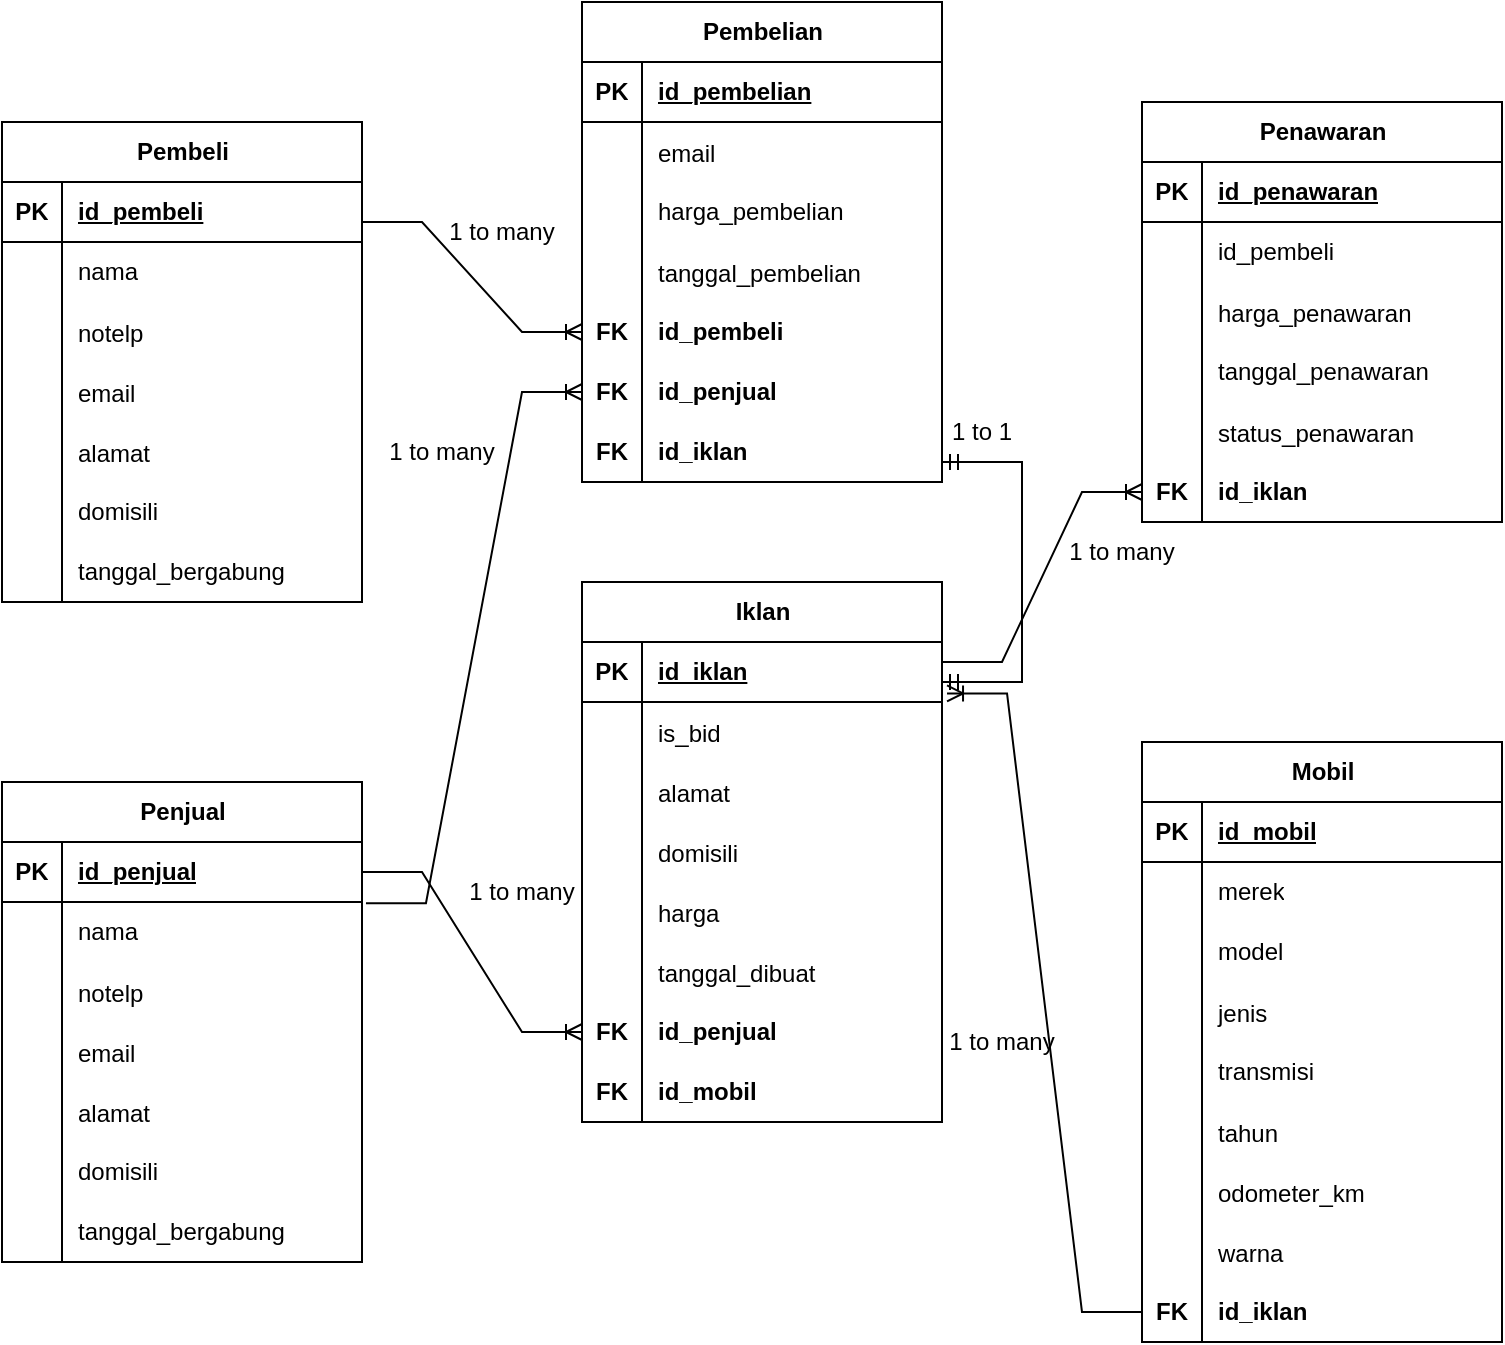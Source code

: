 <mxfile version="24.5.5" type="device" pages="3">
  <diagram name="Old" id="aTSi0blvSePwAXRaw8WI">
    <mxGraphModel dx="925" dy="1649" grid="1" gridSize="10" guides="1" tooltips="1" connect="1" arrows="1" fold="1" page="1" pageScale="1" pageWidth="850" pageHeight="1100" math="0" shadow="0">
      <root>
        <mxCell id="0" />
        <mxCell id="1" parent="0" />
        <mxCell id="-IlS0clfi7JD2m8FSLVw-5" value="Penjual" style="shape=table;startSize=30;container=1;collapsible=1;childLayout=tableLayout;fixedRows=1;rowLines=0;fontStyle=1;align=center;resizeLast=1;html=1;" parent="1" vertex="1">
          <mxGeometry x="100" y="160" width="180" height="240" as="geometry" />
        </mxCell>
        <mxCell id="-IlS0clfi7JD2m8FSLVw-6" value="" style="shape=tableRow;horizontal=0;startSize=0;swimlaneHead=0;swimlaneBody=0;fillColor=none;collapsible=0;dropTarget=0;points=[[0,0.5],[1,0.5]];portConstraint=eastwest;top=0;left=0;right=0;bottom=1;" parent="-IlS0clfi7JD2m8FSLVw-5" vertex="1">
          <mxGeometry y="30" width="180" height="30" as="geometry" />
        </mxCell>
        <mxCell id="-IlS0clfi7JD2m8FSLVw-7" value="PK" style="shape=partialRectangle;connectable=0;fillColor=none;top=0;left=0;bottom=0;right=0;fontStyle=1;overflow=hidden;whiteSpace=wrap;html=1;" parent="-IlS0clfi7JD2m8FSLVw-6" vertex="1">
          <mxGeometry width="30" height="30" as="geometry">
            <mxRectangle width="30" height="30" as="alternateBounds" />
          </mxGeometry>
        </mxCell>
        <mxCell id="-IlS0clfi7JD2m8FSLVw-8" value="id_penjual" style="shape=partialRectangle;connectable=0;fillColor=none;top=0;left=0;bottom=0;right=0;align=left;spacingLeft=6;fontStyle=5;overflow=hidden;whiteSpace=wrap;html=1;" parent="-IlS0clfi7JD2m8FSLVw-6" vertex="1">
          <mxGeometry x="30" width="150" height="30" as="geometry">
            <mxRectangle width="150" height="30" as="alternateBounds" />
          </mxGeometry>
        </mxCell>
        <mxCell id="-IlS0clfi7JD2m8FSLVw-9" value="" style="shape=tableRow;horizontal=0;startSize=0;swimlaneHead=0;swimlaneBody=0;fillColor=none;collapsible=0;dropTarget=0;points=[[0,0.5],[1,0.5]];portConstraint=eastwest;top=0;left=0;right=0;bottom=0;" parent="-IlS0clfi7JD2m8FSLVw-5" vertex="1">
          <mxGeometry y="60" width="180" height="30" as="geometry" />
        </mxCell>
        <mxCell id="-IlS0clfi7JD2m8FSLVw-10" value="" style="shape=partialRectangle;connectable=0;fillColor=none;top=0;left=0;bottom=0;right=0;editable=1;overflow=hidden;whiteSpace=wrap;html=1;" parent="-IlS0clfi7JD2m8FSLVw-9" vertex="1">
          <mxGeometry width="30" height="30" as="geometry">
            <mxRectangle width="30" height="30" as="alternateBounds" />
          </mxGeometry>
        </mxCell>
        <mxCell id="-IlS0clfi7JD2m8FSLVw-11" value="nama" style="shape=partialRectangle;connectable=0;fillColor=none;top=0;left=0;bottom=0;right=0;align=left;spacingLeft=6;overflow=hidden;whiteSpace=wrap;html=1;" parent="-IlS0clfi7JD2m8FSLVw-9" vertex="1">
          <mxGeometry x="30" width="150" height="30" as="geometry">
            <mxRectangle width="150" height="30" as="alternateBounds" />
          </mxGeometry>
        </mxCell>
        <mxCell id="-IlS0clfi7JD2m8FSLVw-47" value="" style="shape=tableRow;horizontal=0;startSize=0;swimlaneHead=0;swimlaneBody=0;fillColor=none;collapsible=0;dropTarget=0;points=[[0,0.5],[1,0.5]];portConstraint=eastwest;top=0;left=0;right=0;bottom=0;" parent="-IlS0clfi7JD2m8FSLVw-5" vertex="1">
          <mxGeometry y="90" width="180" height="30" as="geometry" />
        </mxCell>
        <mxCell id="-IlS0clfi7JD2m8FSLVw-48" value="" style="shape=partialRectangle;connectable=0;fillColor=none;top=0;left=0;bottom=0;right=0;editable=1;overflow=hidden;" parent="-IlS0clfi7JD2m8FSLVw-47" vertex="1">
          <mxGeometry width="30" height="30" as="geometry">
            <mxRectangle width="30" height="30" as="alternateBounds" />
          </mxGeometry>
        </mxCell>
        <mxCell id="-IlS0clfi7JD2m8FSLVw-49" value="notelp" style="shape=partialRectangle;connectable=0;fillColor=none;top=0;left=0;bottom=0;right=0;align=left;spacingLeft=6;overflow=hidden;" parent="-IlS0clfi7JD2m8FSLVw-47" vertex="1">
          <mxGeometry x="30" width="150" height="30" as="geometry">
            <mxRectangle width="150" height="30" as="alternateBounds" />
          </mxGeometry>
        </mxCell>
        <mxCell id="-IlS0clfi7JD2m8FSLVw-44" value="" style="shape=tableRow;horizontal=0;startSize=0;swimlaneHead=0;swimlaneBody=0;fillColor=none;collapsible=0;dropTarget=0;points=[[0,0.5],[1,0.5]];portConstraint=eastwest;top=0;left=0;right=0;bottom=0;" parent="-IlS0clfi7JD2m8FSLVw-5" vertex="1">
          <mxGeometry y="120" width="180" height="30" as="geometry" />
        </mxCell>
        <mxCell id="-IlS0clfi7JD2m8FSLVw-45" value="" style="shape=partialRectangle;connectable=0;fillColor=none;top=0;left=0;bottom=0;right=0;editable=1;overflow=hidden;" parent="-IlS0clfi7JD2m8FSLVw-44" vertex="1">
          <mxGeometry width="30" height="30" as="geometry">
            <mxRectangle width="30" height="30" as="alternateBounds" />
          </mxGeometry>
        </mxCell>
        <mxCell id="-IlS0clfi7JD2m8FSLVw-46" value="email" style="shape=partialRectangle;connectable=0;fillColor=none;top=0;left=0;bottom=0;right=0;align=left;spacingLeft=6;overflow=hidden;" parent="-IlS0clfi7JD2m8FSLVw-44" vertex="1">
          <mxGeometry x="30" width="150" height="30" as="geometry">
            <mxRectangle width="150" height="30" as="alternateBounds" />
          </mxGeometry>
        </mxCell>
        <mxCell id="RZWRykrfJTe6o9tn7cHT-40" value="" style="shape=tableRow;horizontal=0;startSize=0;swimlaneHead=0;swimlaneBody=0;fillColor=none;collapsible=0;dropTarget=0;points=[[0,0.5],[1,0.5]];portConstraint=eastwest;top=0;left=0;right=0;bottom=0;" parent="-IlS0clfi7JD2m8FSLVw-5" vertex="1">
          <mxGeometry y="150" width="180" height="30" as="geometry" />
        </mxCell>
        <mxCell id="RZWRykrfJTe6o9tn7cHT-41" value="" style="shape=partialRectangle;connectable=0;fillColor=none;top=0;left=0;bottom=0;right=0;editable=1;overflow=hidden;" parent="RZWRykrfJTe6o9tn7cHT-40" vertex="1">
          <mxGeometry width="30" height="30" as="geometry">
            <mxRectangle width="30" height="30" as="alternateBounds" />
          </mxGeometry>
        </mxCell>
        <mxCell id="RZWRykrfJTe6o9tn7cHT-42" value="alamat" style="shape=partialRectangle;connectable=0;fillColor=none;top=0;left=0;bottom=0;right=0;align=left;spacingLeft=6;overflow=hidden;" parent="RZWRykrfJTe6o9tn7cHT-40" vertex="1">
          <mxGeometry x="30" width="150" height="30" as="geometry">
            <mxRectangle width="150" height="30" as="alternateBounds" />
          </mxGeometry>
        </mxCell>
        <mxCell id="-IlS0clfi7JD2m8FSLVw-12" value="" style="shape=tableRow;horizontal=0;startSize=0;swimlaneHead=0;swimlaneBody=0;fillColor=none;collapsible=0;dropTarget=0;points=[[0,0.5],[1,0.5]];portConstraint=eastwest;top=0;left=0;right=0;bottom=0;" parent="-IlS0clfi7JD2m8FSLVw-5" vertex="1">
          <mxGeometry y="180" width="180" height="30" as="geometry" />
        </mxCell>
        <mxCell id="-IlS0clfi7JD2m8FSLVw-13" value="" style="shape=partialRectangle;connectable=0;fillColor=none;top=0;left=0;bottom=0;right=0;editable=1;overflow=hidden;whiteSpace=wrap;html=1;" parent="-IlS0clfi7JD2m8FSLVw-12" vertex="1">
          <mxGeometry width="30" height="30" as="geometry">
            <mxRectangle width="30" height="30" as="alternateBounds" />
          </mxGeometry>
        </mxCell>
        <mxCell id="-IlS0clfi7JD2m8FSLVw-14" value="domisili" style="shape=partialRectangle;connectable=0;fillColor=none;top=0;left=0;bottom=0;right=0;align=left;spacingLeft=6;overflow=hidden;whiteSpace=wrap;html=1;" parent="-IlS0clfi7JD2m8FSLVw-12" vertex="1">
          <mxGeometry x="30" width="150" height="30" as="geometry">
            <mxRectangle width="150" height="30" as="alternateBounds" />
          </mxGeometry>
        </mxCell>
        <mxCell id="-IlS0clfi7JD2m8FSLVw-15" value="" style="shape=tableRow;horizontal=0;startSize=0;swimlaneHead=0;swimlaneBody=0;fillColor=none;collapsible=0;dropTarget=0;points=[[0,0.5],[1,0.5]];portConstraint=eastwest;top=0;left=0;right=0;bottom=0;" parent="-IlS0clfi7JD2m8FSLVw-5" vertex="1">
          <mxGeometry y="210" width="180" height="30" as="geometry" />
        </mxCell>
        <mxCell id="-IlS0clfi7JD2m8FSLVw-16" value="" style="shape=partialRectangle;connectable=0;fillColor=none;top=0;left=0;bottom=0;right=0;editable=1;overflow=hidden;whiteSpace=wrap;html=1;" parent="-IlS0clfi7JD2m8FSLVw-15" vertex="1">
          <mxGeometry width="30" height="30" as="geometry">
            <mxRectangle width="30" height="30" as="alternateBounds" />
          </mxGeometry>
        </mxCell>
        <mxCell id="-IlS0clfi7JD2m8FSLVw-17" value="tanggal_bergabung" style="shape=partialRectangle;connectable=0;fillColor=none;top=0;left=0;bottom=0;right=0;align=left;spacingLeft=6;overflow=hidden;whiteSpace=wrap;html=1;" parent="-IlS0clfi7JD2m8FSLVw-15" vertex="1">
          <mxGeometry x="30" width="150" height="30" as="geometry">
            <mxRectangle width="150" height="30" as="alternateBounds" />
          </mxGeometry>
        </mxCell>
        <mxCell id="-IlS0clfi7JD2m8FSLVw-18" value="Iklan" style="shape=table;startSize=30;container=1;collapsible=1;childLayout=tableLayout;fixedRows=1;rowLines=0;fontStyle=1;align=center;resizeLast=1;html=1;" parent="1" vertex="1">
          <mxGeometry x="390" y="60" width="180" height="270" as="geometry" />
        </mxCell>
        <mxCell id="-IlS0clfi7JD2m8FSLVw-19" value="" style="shape=tableRow;horizontal=0;startSize=0;swimlaneHead=0;swimlaneBody=0;fillColor=none;collapsible=0;dropTarget=0;points=[[0,0.5],[1,0.5]];portConstraint=eastwest;top=0;left=0;right=0;bottom=1;" parent="-IlS0clfi7JD2m8FSLVw-18" vertex="1">
          <mxGeometry y="30" width="180" height="30" as="geometry" />
        </mxCell>
        <mxCell id="-IlS0clfi7JD2m8FSLVw-20" value="PK" style="shape=partialRectangle;connectable=0;fillColor=none;top=0;left=0;bottom=0;right=0;fontStyle=1;overflow=hidden;whiteSpace=wrap;html=1;" parent="-IlS0clfi7JD2m8FSLVw-19" vertex="1">
          <mxGeometry width="30" height="30" as="geometry">
            <mxRectangle width="30" height="30" as="alternateBounds" />
          </mxGeometry>
        </mxCell>
        <mxCell id="-IlS0clfi7JD2m8FSLVw-21" value="id_iklan" style="shape=partialRectangle;connectable=0;fillColor=none;top=0;left=0;bottom=0;right=0;align=left;spacingLeft=6;fontStyle=5;overflow=hidden;whiteSpace=wrap;html=1;" parent="-IlS0clfi7JD2m8FSLVw-19" vertex="1">
          <mxGeometry x="30" width="150" height="30" as="geometry">
            <mxRectangle width="150" height="30" as="alternateBounds" />
          </mxGeometry>
        </mxCell>
        <mxCell id="-IlS0clfi7JD2m8FSLVw-92" value="" style="shape=tableRow;horizontal=0;startSize=0;swimlaneHead=0;swimlaneBody=0;fillColor=none;collapsible=0;dropTarget=0;points=[[0,0.5],[1,0.5]];portConstraint=eastwest;top=0;left=0;right=0;bottom=0;" parent="-IlS0clfi7JD2m8FSLVw-18" vertex="1">
          <mxGeometry y="60" width="180" height="30" as="geometry" />
        </mxCell>
        <mxCell id="-IlS0clfi7JD2m8FSLVw-93" value="" style="shape=partialRectangle;connectable=0;fillColor=none;top=0;left=0;bottom=0;right=0;editable=1;overflow=hidden;" parent="-IlS0clfi7JD2m8FSLVw-92" vertex="1">
          <mxGeometry width="30" height="30" as="geometry">
            <mxRectangle width="30" height="30" as="alternateBounds" />
          </mxGeometry>
        </mxCell>
        <mxCell id="-IlS0clfi7JD2m8FSLVw-94" value="is_bid" style="shape=partialRectangle;connectable=0;fillColor=none;top=0;left=0;bottom=0;right=0;align=left;spacingLeft=6;overflow=hidden;" parent="-IlS0clfi7JD2m8FSLVw-92" vertex="1">
          <mxGeometry x="30" width="150" height="30" as="geometry">
            <mxRectangle width="150" height="30" as="alternateBounds" />
          </mxGeometry>
        </mxCell>
        <mxCell id="RZWRykrfJTe6o9tn7cHT-43" value="" style="shape=tableRow;horizontal=0;startSize=0;swimlaneHead=0;swimlaneBody=0;fillColor=none;collapsible=0;dropTarget=0;points=[[0,0.5],[1,0.5]];portConstraint=eastwest;top=0;left=0;right=0;bottom=0;" parent="-IlS0clfi7JD2m8FSLVw-18" vertex="1">
          <mxGeometry y="90" width="180" height="30" as="geometry" />
        </mxCell>
        <mxCell id="RZWRykrfJTe6o9tn7cHT-44" value="" style="shape=partialRectangle;connectable=0;fillColor=none;top=0;left=0;bottom=0;right=0;editable=1;overflow=hidden;" parent="RZWRykrfJTe6o9tn7cHT-43" vertex="1">
          <mxGeometry width="30" height="30" as="geometry">
            <mxRectangle width="30" height="30" as="alternateBounds" />
          </mxGeometry>
        </mxCell>
        <mxCell id="RZWRykrfJTe6o9tn7cHT-45" value="alamat" style="shape=partialRectangle;connectable=0;fillColor=none;top=0;left=0;bottom=0;right=0;align=left;spacingLeft=6;overflow=hidden;" parent="RZWRykrfJTe6o9tn7cHT-43" vertex="1">
          <mxGeometry x="30" width="150" height="30" as="geometry">
            <mxRectangle width="150" height="30" as="alternateBounds" />
          </mxGeometry>
        </mxCell>
        <mxCell id="RZWRykrfJTe6o9tn7cHT-46" value="" style="shape=tableRow;horizontal=0;startSize=0;swimlaneHead=0;swimlaneBody=0;fillColor=none;collapsible=0;dropTarget=0;points=[[0,0.5],[1,0.5]];portConstraint=eastwest;top=0;left=0;right=0;bottom=0;" parent="-IlS0clfi7JD2m8FSLVw-18" vertex="1">
          <mxGeometry y="120" width="180" height="30" as="geometry" />
        </mxCell>
        <mxCell id="RZWRykrfJTe6o9tn7cHT-47" value="" style="shape=partialRectangle;connectable=0;fillColor=none;top=0;left=0;bottom=0;right=0;editable=1;overflow=hidden;" parent="RZWRykrfJTe6o9tn7cHT-46" vertex="1">
          <mxGeometry width="30" height="30" as="geometry">
            <mxRectangle width="30" height="30" as="alternateBounds" />
          </mxGeometry>
        </mxCell>
        <mxCell id="RZWRykrfJTe6o9tn7cHT-48" value="domisili" style="shape=partialRectangle;connectable=0;fillColor=none;top=0;left=0;bottom=0;right=0;align=left;spacingLeft=6;overflow=hidden;" parent="RZWRykrfJTe6o9tn7cHT-46" vertex="1">
          <mxGeometry x="30" width="150" height="30" as="geometry">
            <mxRectangle width="150" height="30" as="alternateBounds" />
          </mxGeometry>
        </mxCell>
        <mxCell id="-IlS0clfi7JD2m8FSLVw-105" value="" style="shape=tableRow;horizontal=0;startSize=0;swimlaneHead=0;swimlaneBody=0;fillColor=none;collapsible=0;dropTarget=0;points=[[0,0.5],[1,0.5]];portConstraint=eastwest;top=0;left=0;right=0;bottom=0;" parent="-IlS0clfi7JD2m8FSLVw-18" vertex="1">
          <mxGeometry y="150" width="180" height="30" as="geometry" />
        </mxCell>
        <mxCell id="-IlS0clfi7JD2m8FSLVw-106" value="" style="shape=partialRectangle;connectable=0;fillColor=none;top=0;left=0;bottom=0;right=0;editable=1;overflow=hidden;" parent="-IlS0clfi7JD2m8FSLVw-105" vertex="1">
          <mxGeometry width="30" height="30" as="geometry">
            <mxRectangle width="30" height="30" as="alternateBounds" />
          </mxGeometry>
        </mxCell>
        <mxCell id="-IlS0clfi7JD2m8FSLVw-107" value="harga" style="shape=partialRectangle;connectable=0;fillColor=none;top=0;left=0;bottom=0;right=0;align=left;spacingLeft=6;overflow=hidden;" parent="-IlS0clfi7JD2m8FSLVw-105" vertex="1">
          <mxGeometry x="30" width="150" height="30" as="geometry">
            <mxRectangle width="150" height="30" as="alternateBounds" />
          </mxGeometry>
        </mxCell>
        <mxCell id="-IlS0clfi7JD2m8FSLVw-111" value="" style="shape=tableRow;horizontal=0;startSize=0;swimlaneHead=0;swimlaneBody=0;fillColor=none;collapsible=0;dropTarget=0;points=[[0,0.5],[1,0.5]];portConstraint=eastwest;top=0;left=0;right=0;bottom=0;" parent="-IlS0clfi7JD2m8FSLVw-18" vertex="1">
          <mxGeometry y="180" width="180" height="30" as="geometry" />
        </mxCell>
        <mxCell id="-IlS0clfi7JD2m8FSLVw-112" value="" style="shape=partialRectangle;connectable=0;fillColor=none;top=0;left=0;bottom=0;right=0;editable=1;overflow=hidden;" parent="-IlS0clfi7JD2m8FSLVw-111" vertex="1">
          <mxGeometry width="30" height="30" as="geometry">
            <mxRectangle width="30" height="30" as="alternateBounds" />
          </mxGeometry>
        </mxCell>
        <mxCell id="-IlS0clfi7JD2m8FSLVw-113" value="tanggal_dibuat" style="shape=partialRectangle;connectable=0;fillColor=none;top=0;left=0;bottom=0;right=0;align=left;spacingLeft=6;overflow=hidden;" parent="-IlS0clfi7JD2m8FSLVw-111" vertex="1">
          <mxGeometry x="30" width="150" height="30" as="geometry">
            <mxRectangle width="150" height="30" as="alternateBounds" />
          </mxGeometry>
        </mxCell>
        <mxCell id="-IlS0clfi7JD2m8FSLVw-108" value="" style="shape=tableRow;horizontal=0;startSize=0;swimlaneHead=0;swimlaneBody=0;fillColor=none;collapsible=0;dropTarget=0;points=[[0,0.5],[1,0.5]];portConstraint=eastwest;top=0;left=0;right=0;bottom=0;" parent="-IlS0clfi7JD2m8FSLVw-18" vertex="1">
          <mxGeometry y="210" width="180" height="30" as="geometry" />
        </mxCell>
        <mxCell id="-IlS0clfi7JD2m8FSLVw-109" value="&lt;b&gt;FK&lt;/b&gt;" style="shape=partialRectangle;connectable=0;fillColor=none;top=0;left=0;bottom=0;right=0;fontStyle=0;overflow=hidden;whiteSpace=wrap;html=1;" parent="-IlS0clfi7JD2m8FSLVw-108" vertex="1">
          <mxGeometry width="30" height="30" as="geometry">
            <mxRectangle width="30" height="30" as="alternateBounds" />
          </mxGeometry>
        </mxCell>
        <mxCell id="-IlS0clfi7JD2m8FSLVw-110" value="&lt;b&gt;id_penjual&lt;/b&gt;" style="shape=partialRectangle;connectable=0;fillColor=none;top=0;left=0;bottom=0;right=0;align=left;spacingLeft=6;fontStyle=0;overflow=hidden;whiteSpace=wrap;html=1;" parent="-IlS0clfi7JD2m8FSLVw-108" vertex="1">
          <mxGeometry x="30" width="150" height="30" as="geometry">
            <mxRectangle width="150" height="30" as="alternateBounds" />
          </mxGeometry>
        </mxCell>
        <mxCell id="RZWRykrfJTe6o9tn7cHT-30" value="" style="shape=tableRow;horizontal=0;startSize=0;swimlaneHead=0;swimlaneBody=0;fillColor=none;collapsible=0;dropTarget=0;points=[[0,0.5],[1,0.5]];portConstraint=eastwest;top=0;left=0;right=0;bottom=0;" parent="-IlS0clfi7JD2m8FSLVw-18" vertex="1">
          <mxGeometry y="240" width="180" height="30" as="geometry" />
        </mxCell>
        <mxCell id="RZWRykrfJTe6o9tn7cHT-31" value="&lt;b&gt;FK&lt;/b&gt;" style="shape=partialRectangle;connectable=0;fillColor=none;top=0;left=0;bottom=0;right=0;fontStyle=0;overflow=hidden;whiteSpace=wrap;html=1;" parent="RZWRykrfJTe6o9tn7cHT-30" vertex="1">
          <mxGeometry width="30" height="30" as="geometry">
            <mxRectangle width="30" height="30" as="alternateBounds" />
          </mxGeometry>
        </mxCell>
        <mxCell id="RZWRykrfJTe6o9tn7cHT-32" value="&lt;b&gt;id_mobil&lt;/b&gt;" style="shape=partialRectangle;connectable=0;fillColor=none;top=0;left=0;bottom=0;right=0;align=left;spacingLeft=6;fontStyle=0;overflow=hidden;whiteSpace=wrap;html=1;" parent="RZWRykrfJTe6o9tn7cHT-30" vertex="1">
          <mxGeometry x="30" width="150" height="30" as="geometry">
            <mxRectangle width="150" height="30" as="alternateBounds" />
          </mxGeometry>
        </mxCell>
        <mxCell id="-IlS0clfi7JD2m8FSLVw-31" value="Pembelian" style="shape=table;startSize=30;container=1;collapsible=1;childLayout=tableLayout;fixedRows=1;rowLines=0;fontStyle=1;align=center;resizeLast=1;html=1;" parent="1" vertex="1">
          <mxGeometry x="390" y="-230" width="180" height="240" as="geometry">
            <mxRectangle x="410" y="270" width="90" height="30" as="alternateBounds" />
          </mxGeometry>
        </mxCell>
        <mxCell id="-IlS0clfi7JD2m8FSLVw-32" value="" style="shape=tableRow;horizontal=0;startSize=0;swimlaneHead=0;swimlaneBody=0;fillColor=none;collapsible=0;dropTarget=0;points=[[0,0.5],[1,0.5]];portConstraint=eastwest;top=0;left=0;right=0;bottom=1;" parent="-IlS0clfi7JD2m8FSLVw-31" vertex="1">
          <mxGeometry y="30" width="180" height="30" as="geometry" />
        </mxCell>
        <mxCell id="-IlS0clfi7JD2m8FSLVw-33" value="PK" style="shape=partialRectangle;connectable=0;fillColor=none;top=0;left=0;bottom=0;right=0;fontStyle=1;overflow=hidden;whiteSpace=wrap;html=1;" parent="-IlS0clfi7JD2m8FSLVw-32" vertex="1">
          <mxGeometry width="30" height="30" as="geometry">
            <mxRectangle width="30" height="30" as="alternateBounds" />
          </mxGeometry>
        </mxCell>
        <mxCell id="-IlS0clfi7JD2m8FSLVw-34" value="id_pembelian" style="shape=partialRectangle;connectable=0;fillColor=none;top=0;left=0;bottom=0;right=0;align=left;spacingLeft=6;fontStyle=5;overflow=hidden;whiteSpace=wrap;html=1;" parent="-IlS0clfi7JD2m8FSLVw-32" vertex="1">
          <mxGeometry x="30" width="150" height="30" as="geometry">
            <mxRectangle width="150" height="30" as="alternateBounds" />
          </mxGeometry>
        </mxCell>
        <mxCell id="-IlS0clfi7JD2m8FSLVw-114" value="" style="shape=tableRow;horizontal=0;startSize=0;swimlaneHead=0;swimlaneBody=0;fillColor=none;collapsible=0;dropTarget=0;points=[[0,0.5],[1,0.5]];portConstraint=eastwest;top=0;left=0;right=0;bottom=0;" parent="-IlS0clfi7JD2m8FSLVw-31" vertex="1">
          <mxGeometry y="60" width="180" height="30" as="geometry" />
        </mxCell>
        <mxCell id="-IlS0clfi7JD2m8FSLVw-115" value="" style="shape=partialRectangle;connectable=0;fillColor=none;top=0;left=0;bottom=0;right=0;editable=1;overflow=hidden;" parent="-IlS0clfi7JD2m8FSLVw-114" vertex="1">
          <mxGeometry width="30" height="30" as="geometry">
            <mxRectangle width="30" height="30" as="alternateBounds" />
          </mxGeometry>
        </mxCell>
        <mxCell id="-IlS0clfi7JD2m8FSLVw-116" value="email" style="shape=partialRectangle;connectable=0;fillColor=none;top=0;left=0;bottom=0;right=0;align=left;spacingLeft=6;overflow=hidden;" parent="-IlS0clfi7JD2m8FSLVw-114" vertex="1">
          <mxGeometry x="30" width="150" height="30" as="geometry">
            <mxRectangle width="150" height="30" as="alternateBounds" />
          </mxGeometry>
        </mxCell>
        <mxCell id="-IlS0clfi7JD2m8FSLVw-41" value="" style="shape=tableRow;horizontal=0;startSize=0;swimlaneHead=0;swimlaneBody=0;fillColor=none;collapsible=0;dropTarget=0;points=[[0,0.5],[1,0.5]];portConstraint=eastwest;top=0;left=0;right=0;bottom=0;" parent="-IlS0clfi7JD2m8FSLVw-31" vertex="1">
          <mxGeometry y="90" width="180" height="30" as="geometry" />
        </mxCell>
        <mxCell id="-IlS0clfi7JD2m8FSLVw-42" value="" style="shape=partialRectangle;connectable=0;fillColor=none;top=0;left=0;bottom=0;right=0;editable=1;overflow=hidden;whiteSpace=wrap;html=1;" parent="-IlS0clfi7JD2m8FSLVw-41" vertex="1">
          <mxGeometry width="30" height="30" as="geometry">
            <mxRectangle width="30" height="30" as="alternateBounds" />
          </mxGeometry>
        </mxCell>
        <mxCell id="-IlS0clfi7JD2m8FSLVw-43" value="harga_pembelian" style="shape=partialRectangle;connectable=0;fillColor=none;top=0;left=0;bottom=0;right=0;align=left;spacingLeft=6;overflow=hidden;whiteSpace=wrap;html=1;" parent="-IlS0clfi7JD2m8FSLVw-41" vertex="1">
          <mxGeometry x="30" width="150" height="30" as="geometry">
            <mxRectangle width="150" height="30" as="alternateBounds" />
          </mxGeometry>
        </mxCell>
        <mxCell id="-IlS0clfi7JD2m8FSLVw-124" value="" style="shape=tableRow;horizontal=0;startSize=0;swimlaneHead=0;swimlaneBody=0;fillColor=none;collapsible=0;dropTarget=0;points=[[0,0.5],[1,0.5]];portConstraint=eastwest;top=0;left=0;right=0;bottom=0;" parent="-IlS0clfi7JD2m8FSLVw-31" vertex="1">
          <mxGeometry y="120" width="180" height="30" as="geometry" />
        </mxCell>
        <mxCell id="-IlS0clfi7JD2m8FSLVw-125" value="" style="shape=partialRectangle;connectable=0;fillColor=none;top=0;left=0;bottom=0;right=0;editable=1;overflow=hidden;" parent="-IlS0clfi7JD2m8FSLVw-124" vertex="1">
          <mxGeometry width="30" height="30" as="geometry">
            <mxRectangle width="30" height="30" as="alternateBounds" />
          </mxGeometry>
        </mxCell>
        <mxCell id="-IlS0clfi7JD2m8FSLVw-126" value="tanggal_pembelian" style="shape=partialRectangle;connectable=0;fillColor=none;top=0;left=0;bottom=0;right=0;align=left;spacingLeft=6;overflow=hidden;" parent="-IlS0clfi7JD2m8FSLVw-124" vertex="1">
          <mxGeometry x="30" width="150" height="30" as="geometry">
            <mxRectangle width="150" height="30" as="alternateBounds" />
          </mxGeometry>
        </mxCell>
        <mxCell id="-IlS0clfi7JD2m8FSLVw-149" value="" style="shape=tableRow;horizontal=0;startSize=0;swimlaneHead=0;swimlaneBody=0;fillColor=none;collapsible=0;dropTarget=0;points=[[0,0.5],[1,0.5]];portConstraint=eastwest;top=0;left=0;right=0;bottom=0;" parent="-IlS0clfi7JD2m8FSLVw-31" vertex="1">
          <mxGeometry y="150" width="180" height="30" as="geometry" />
        </mxCell>
        <mxCell id="-IlS0clfi7JD2m8FSLVw-150" value="&lt;b&gt;FK&lt;/b&gt;" style="shape=partialRectangle;connectable=0;fillColor=none;top=0;left=0;bottom=0;right=0;fontStyle=0;overflow=hidden;whiteSpace=wrap;html=1;" parent="-IlS0clfi7JD2m8FSLVw-149" vertex="1">
          <mxGeometry width="30" height="30" as="geometry">
            <mxRectangle width="30" height="30" as="alternateBounds" />
          </mxGeometry>
        </mxCell>
        <mxCell id="-IlS0clfi7JD2m8FSLVw-151" value="&lt;b&gt;id_pembeli&lt;/b&gt;" style="shape=partialRectangle;connectable=0;fillColor=none;top=0;left=0;bottom=0;right=0;align=left;spacingLeft=6;fontStyle=0;overflow=hidden;whiteSpace=wrap;html=1;" parent="-IlS0clfi7JD2m8FSLVw-149" vertex="1">
          <mxGeometry x="30" width="150" height="30" as="geometry">
            <mxRectangle width="150" height="30" as="alternateBounds" />
          </mxGeometry>
        </mxCell>
        <mxCell id="-IlS0clfi7JD2m8FSLVw-152" value="" style="shape=tableRow;horizontal=0;startSize=0;swimlaneHead=0;swimlaneBody=0;fillColor=none;collapsible=0;dropTarget=0;points=[[0,0.5],[1,0.5]];portConstraint=eastwest;top=0;left=0;right=0;bottom=0;" parent="-IlS0clfi7JD2m8FSLVw-31" vertex="1">
          <mxGeometry y="180" width="180" height="30" as="geometry" />
        </mxCell>
        <mxCell id="-IlS0clfi7JD2m8FSLVw-153" value="&lt;b&gt;FK&lt;/b&gt;" style="shape=partialRectangle;connectable=0;fillColor=none;top=0;left=0;bottom=0;right=0;fontStyle=0;overflow=hidden;whiteSpace=wrap;html=1;" parent="-IlS0clfi7JD2m8FSLVw-152" vertex="1">
          <mxGeometry width="30" height="30" as="geometry">
            <mxRectangle width="30" height="30" as="alternateBounds" />
          </mxGeometry>
        </mxCell>
        <mxCell id="-IlS0clfi7JD2m8FSLVw-154" value="&lt;b&gt;id_penjual&lt;/b&gt;" style="shape=partialRectangle;connectable=0;fillColor=none;top=0;left=0;bottom=0;right=0;align=left;spacingLeft=6;fontStyle=0;overflow=hidden;whiteSpace=wrap;html=1;" parent="-IlS0clfi7JD2m8FSLVw-152" vertex="1">
          <mxGeometry x="30" width="150" height="30" as="geometry">
            <mxRectangle width="150" height="30" as="alternateBounds" />
          </mxGeometry>
        </mxCell>
        <mxCell id="-IlS0clfi7JD2m8FSLVw-127" value="" style="shape=tableRow;horizontal=0;startSize=0;swimlaneHead=0;swimlaneBody=0;fillColor=none;collapsible=0;dropTarget=0;points=[[0,0.5],[1,0.5]];portConstraint=eastwest;top=0;left=0;right=0;bottom=0;" parent="-IlS0clfi7JD2m8FSLVw-31" vertex="1">
          <mxGeometry y="210" width="180" height="30" as="geometry" />
        </mxCell>
        <mxCell id="-IlS0clfi7JD2m8FSLVw-128" value="&lt;b&gt;FK&lt;/b&gt;" style="shape=partialRectangle;connectable=0;fillColor=none;top=0;left=0;bottom=0;right=0;fontStyle=0;overflow=hidden;whiteSpace=wrap;html=1;" parent="-IlS0clfi7JD2m8FSLVw-127" vertex="1">
          <mxGeometry width="30" height="30" as="geometry">
            <mxRectangle width="30" height="30" as="alternateBounds" />
          </mxGeometry>
        </mxCell>
        <mxCell id="-IlS0clfi7JD2m8FSLVw-129" value="&lt;b&gt;id_iklan&lt;/b&gt;" style="shape=partialRectangle;connectable=0;fillColor=none;top=0;left=0;bottom=0;right=0;align=left;spacingLeft=6;fontStyle=0;overflow=hidden;whiteSpace=wrap;html=1;" parent="-IlS0clfi7JD2m8FSLVw-127" vertex="1">
          <mxGeometry x="30" width="150" height="30" as="geometry">
            <mxRectangle width="150" height="30" as="alternateBounds" />
          </mxGeometry>
        </mxCell>
        <mxCell id="-IlS0clfi7JD2m8FSLVw-50" value="Pembeli" style="shape=table;startSize=30;container=1;collapsible=1;childLayout=tableLayout;fixedRows=1;rowLines=0;fontStyle=1;align=center;resizeLast=1;html=1;" parent="1" vertex="1">
          <mxGeometry x="100" y="-170" width="180" height="240" as="geometry" />
        </mxCell>
        <mxCell id="-IlS0clfi7JD2m8FSLVw-51" value="" style="shape=tableRow;horizontal=0;startSize=0;swimlaneHead=0;swimlaneBody=0;fillColor=none;collapsible=0;dropTarget=0;points=[[0,0.5],[1,0.5]];portConstraint=eastwest;top=0;left=0;right=0;bottom=1;" parent="-IlS0clfi7JD2m8FSLVw-50" vertex="1">
          <mxGeometry y="30" width="180" height="30" as="geometry" />
        </mxCell>
        <mxCell id="-IlS0clfi7JD2m8FSLVw-52" value="PK" style="shape=partialRectangle;connectable=0;fillColor=none;top=0;left=0;bottom=0;right=0;fontStyle=1;overflow=hidden;whiteSpace=wrap;html=1;" parent="-IlS0clfi7JD2m8FSLVw-51" vertex="1">
          <mxGeometry width="30" height="30" as="geometry">
            <mxRectangle width="30" height="30" as="alternateBounds" />
          </mxGeometry>
        </mxCell>
        <mxCell id="-IlS0clfi7JD2m8FSLVw-53" value="id_pembeli" style="shape=partialRectangle;connectable=0;fillColor=none;top=0;left=0;bottom=0;right=0;align=left;spacingLeft=6;fontStyle=5;overflow=hidden;whiteSpace=wrap;html=1;" parent="-IlS0clfi7JD2m8FSLVw-51" vertex="1">
          <mxGeometry x="30" width="150" height="30" as="geometry">
            <mxRectangle width="150" height="30" as="alternateBounds" />
          </mxGeometry>
        </mxCell>
        <mxCell id="-IlS0clfi7JD2m8FSLVw-54" value="" style="shape=tableRow;horizontal=0;startSize=0;swimlaneHead=0;swimlaneBody=0;fillColor=none;collapsible=0;dropTarget=0;points=[[0,0.5],[1,0.5]];portConstraint=eastwest;top=0;left=0;right=0;bottom=0;" parent="-IlS0clfi7JD2m8FSLVw-50" vertex="1">
          <mxGeometry y="60" width="180" height="30" as="geometry" />
        </mxCell>
        <mxCell id="-IlS0clfi7JD2m8FSLVw-55" value="" style="shape=partialRectangle;connectable=0;fillColor=none;top=0;left=0;bottom=0;right=0;editable=1;overflow=hidden;whiteSpace=wrap;html=1;" parent="-IlS0clfi7JD2m8FSLVw-54" vertex="1">
          <mxGeometry width="30" height="30" as="geometry">
            <mxRectangle width="30" height="30" as="alternateBounds" />
          </mxGeometry>
        </mxCell>
        <mxCell id="-IlS0clfi7JD2m8FSLVw-56" value="nama" style="shape=partialRectangle;connectable=0;fillColor=none;top=0;left=0;bottom=0;right=0;align=left;spacingLeft=6;overflow=hidden;whiteSpace=wrap;html=1;" parent="-IlS0clfi7JD2m8FSLVw-54" vertex="1">
          <mxGeometry x="30" width="150" height="30" as="geometry">
            <mxRectangle width="150" height="30" as="alternateBounds" />
          </mxGeometry>
        </mxCell>
        <mxCell id="-IlS0clfi7JD2m8FSLVw-57" value="" style="shape=tableRow;horizontal=0;startSize=0;swimlaneHead=0;swimlaneBody=0;fillColor=none;collapsible=0;dropTarget=0;points=[[0,0.5],[1,0.5]];portConstraint=eastwest;top=0;left=0;right=0;bottom=0;" parent="-IlS0clfi7JD2m8FSLVw-50" vertex="1">
          <mxGeometry y="90" width="180" height="30" as="geometry" />
        </mxCell>
        <mxCell id="-IlS0clfi7JD2m8FSLVw-58" value="" style="shape=partialRectangle;connectable=0;fillColor=none;top=0;left=0;bottom=0;right=0;editable=1;overflow=hidden;" parent="-IlS0clfi7JD2m8FSLVw-57" vertex="1">
          <mxGeometry width="30" height="30" as="geometry">
            <mxRectangle width="30" height="30" as="alternateBounds" />
          </mxGeometry>
        </mxCell>
        <mxCell id="-IlS0clfi7JD2m8FSLVw-59" value="notelp" style="shape=partialRectangle;connectable=0;fillColor=none;top=0;left=0;bottom=0;right=0;align=left;spacingLeft=6;overflow=hidden;" parent="-IlS0clfi7JD2m8FSLVw-57" vertex="1">
          <mxGeometry x="30" width="150" height="30" as="geometry">
            <mxRectangle width="150" height="30" as="alternateBounds" />
          </mxGeometry>
        </mxCell>
        <mxCell id="-IlS0clfi7JD2m8FSLVw-60" value="" style="shape=tableRow;horizontal=0;startSize=0;swimlaneHead=0;swimlaneBody=0;fillColor=none;collapsible=0;dropTarget=0;points=[[0,0.5],[1,0.5]];portConstraint=eastwest;top=0;left=0;right=0;bottom=0;" parent="-IlS0clfi7JD2m8FSLVw-50" vertex="1">
          <mxGeometry y="120" width="180" height="30" as="geometry" />
        </mxCell>
        <mxCell id="-IlS0clfi7JD2m8FSLVw-61" value="" style="shape=partialRectangle;connectable=0;fillColor=none;top=0;left=0;bottom=0;right=0;editable=1;overflow=hidden;" parent="-IlS0clfi7JD2m8FSLVw-60" vertex="1">
          <mxGeometry width="30" height="30" as="geometry">
            <mxRectangle width="30" height="30" as="alternateBounds" />
          </mxGeometry>
        </mxCell>
        <mxCell id="-IlS0clfi7JD2m8FSLVw-62" value="email" style="shape=partialRectangle;connectable=0;fillColor=none;top=0;left=0;bottom=0;right=0;align=left;spacingLeft=6;overflow=hidden;" parent="-IlS0clfi7JD2m8FSLVw-60" vertex="1">
          <mxGeometry x="30" width="150" height="30" as="geometry">
            <mxRectangle width="150" height="30" as="alternateBounds" />
          </mxGeometry>
        </mxCell>
        <mxCell id="RZWRykrfJTe6o9tn7cHT-37" value="" style="shape=tableRow;horizontal=0;startSize=0;swimlaneHead=0;swimlaneBody=0;fillColor=none;collapsible=0;dropTarget=0;points=[[0,0.5],[1,0.5]];portConstraint=eastwest;top=0;left=0;right=0;bottom=0;" parent="-IlS0clfi7JD2m8FSLVw-50" vertex="1">
          <mxGeometry y="150" width="180" height="30" as="geometry" />
        </mxCell>
        <mxCell id="RZWRykrfJTe6o9tn7cHT-38" value="" style="shape=partialRectangle;connectable=0;fillColor=none;top=0;left=0;bottom=0;right=0;editable=1;overflow=hidden;" parent="RZWRykrfJTe6o9tn7cHT-37" vertex="1">
          <mxGeometry width="30" height="30" as="geometry">
            <mxRectangle width="30" height="30" as="alternateBounds" />
          </mxGeometry>
        </mxCell>
        <mxCell id="RZWRykrfJTe6o9tn7cHT-39" value="alamat" style="shape=partialRectangle;connectable=0;fillColor=none;top=0;left=0;bottom=0;right=0;align=left;spacingLeft=6;overflow=hidden;" parent="RZWRykrfJTe6o9tn7cHT-37" vertex="1">
          <mxGeometry x="30" width="150" height="30" as="geometry">
            <mxRectangle width="150" height="30" as="alternateBounds" />
          </mxGeometry>
        </mxCell>
        <mxCell id="-IlS0clfi7JD2m8FSLVw-63" value="" style="shape=tableRow;horizontal=0;startSize=0;swimlaneHead=0;swimlaneBody=0;fillColor=none;collapsible=0;dropTarget=0;points=[[0,0.5],[1,0.5]];portConstraint=eastwest;top=0;left=0;right=0;bottom=0;" parent="-IlS0clfi7JD2m8FSLVw-50" vertex="1">
          <mxGeometry y="180" width="180" height="30" as="geometry" />
        </mxCell>
        <mxCell id="-IlS0clfi7JD2m8FSLVw-64" value="" style="shape=partialRectangle;connectable=0;fillColor=none;top=0;left=0;bottom=0;right=0;editable=1;overflow=hidden;whiteSpace=wrap;html=1;" parent="-IlS0clfi7JD2m8FSLVw-63" vertex="1">
          <mxGeometry width="30" height="30" as="geometry">
            <mxRectangle width="30" height="30" as="alternateBounds" />
          </mxGeometry>
        </mxCell>
        <mxCell id="-IlS0clfi7JD2m8FSLVw-65" value="domisili" style="shape=partialRectangle;connectable=0;fillColor=none;top=0;left=0;bottom=0;right=0;align=left;spacingLeft=6;overflow=hidden;whiteSpace=wrap;html=1;" parent="-IlS0clfi7JD2m8FSLVw-63" vertex="1">
          <mxGeometry x="30" width="150" height="30" as="geometry">
            <mxRectangle width="150" height="30" as="alternateBounds" />
          </mxGeometry>
        </mxCell>
        <mxCell id="-IlS0clfi7JD2m8FSLVw-66" value="" style="shape=tableRow;horizontal=0;startSize=0;swimlaneHead=0;swimlaneBody=0;fillColor=none;collapsible=0;dropTarget=0;points=[[0,0.5],[1,0.5]];portConstraint=eastwest;top=0;left=0;right=0;bottom=0;" parent="-IlS0clfi7JD2m8FSLVw-50" vertex="1">
          <mxGeometry y="210" width="180" height="30" as="geometry" />
        </mxCell>
        <mxCell id="-IlS0clfi7JD2m8FSLVw-67" value="" style="shape=partialRectangle;connectable=0;fillColor=none;top=0;left=0;bottom=0;right=0;editable=1;overflow=hidden;whiteSpace=wrap;html=1;" parent="-IlS0clfi7JD2m8FSLVw-66" vertex="1">
          <mxGeometry width="30" height="30" as="geometry">
            <mxRectangle width="30" height="30" as="alternateBounds" />
          </mxGeometry>
        </mxCell>
        <mxCell id="-IlS0clfi7JD2m8FSLVw-68" value="tanggal_bergabung" style="shape=partialRectangle;connectable=0;fillColor=none;top=0;left=0;bottom=0;right=0;align=left;spacingLeft=6;overflow=hidden;whiteSpace=wrap;html=1;" parent="-IlS0clfi7JD2m8FSLVw-66" vertex="1">
          <mxGeometry x="30" width="150" height="30" as="geometry">
            <mxRectangle width="150" height="30" as="alternateBounds" />
          </mxGeometry>
        </mxCell>
        <mxCell id="-IlS0clfi7JD2m8FSLVw-69" value="Penawaran" style="shape=table;startSize=30;container=1;collapsible=1;childLayout=tableLayout;fixedRows=1;rowLines=0;fontStyle=1;align=center;resizeLast=1;html=1;" parent="1" vertex="1">
          <mxGeometry x="670" y="-180" width="180" height="210" as="geometry">
            <mxRectangle x="410" y="270" width="90" height="30" as="alternateBounds" />
          </mxGeometry>
        </mxCell>
        <mxCell id="-IlS0clfi7JD2m8FSLVw-70" value="" style="shape=tableRow;horizontal=0;startSize=0;swimlaneHead=0;swimlaneBody=0;fillColor=none;collapsible=0;dropTarget=0;points=[[0,0.5],[1,0.5]];portConstraint=eastwest;top=0;left=0;right=0;bottom=1;" parent="-IlS0clfi7JD2m8FSLVw-69" vertex="1">
          <mxGeometry y="30" width="180" height="30" as="geometry" />
        </mxCell>
        <mxCell id="-IlS0clfi7JD2m8FSLVw-71" value="PK" style="shape=partialRectangle;connectable=0;fillColor=none;top=0;left=0;bottom=0;right=0;fontStyle=1;overflow=hidden;whiteSpace=wrap;html=1;" parent="-IlS0clfi7JD2m8FSLVw-70" vertex="1">
          <mxGeometry width="30" height="30" as="geometry">
            <mxRectangle width="30" height="30" as="alternateBounds" />
          </mxGeometry>
        </mxCell>
        <mxCell id="-IlS0clfi7JD2m8FSLVw-72" value="id_penawaran" style="shape=partialRectangle;connectable=0;fillColor=none;top=0;left=0;bottom=0;right=0;align=left;spacingLeft=6;fontStyle=5;overflow=hidden;whiteSpace=wrap;html=1;" parent="-IlS0clfi7JD2m8FSLVw-70" vertex="1">
          <mxGeometry x="30" width="150" height="30" as="geometry">
            <mxRectangle width="150" height="30" as="alternateBounds" />
          </mxGeometry>
        </mxCell>
        <mxCell id="-IlS0clfi7JD2m8FSLVw-76" value="" style="shape=tableRow;horizontal=0;startSize=0;swimlaneHead=0;swimlaneBody=0;fillColor=none;collapsible=0;dropTarget=0;points=[[0,0.5],[1,0.5]];portConstraint=eastwest;top=0;left=0;right=0;bottom=0;" parent="-IlS0clfi7JD2m8FSLVw-69" vertex="1">
          <mxGeometry y="60" width="180" height="30" as="geometry" />
        </mxCell>
        <mxCell id="-IlS0clfi7JD2m8FSLVw-77" value="" style="shape=partialRectangle;connectable=0;fillColor=none;top=0;left=0;bottom=0;right=0;editable=1;overflow=hidden;whiteSpace=wrap;html=1;" parent="-IlS0clfi7JD2m8FSLVw-76" vertex="1">
          <mxGeometry width="30" height="30" as="geometry">
            <mxRectangle width="30" height="30" as="alternateBounds" />
          </mxGeometry>
        </mxCell>
        <mxCell id="-IlS0clfi7JD2m8FSLVw-78" value="id_pembeli" style="shape=partialRectangle;connectable=0;fillColor=none;top=0;left=0;bottom=0;right=0;align=left;spacingLeft=6;overflow=hidden;whiteSpace=wrap;html=1;" parent="-IlS0clfi7JD2m8FSLVw-76" vertex="1">
          <mxGeometry x="30" width="150" height="30" as="geometry">
            <mxRectangle width="150" height="30" as="alternateBounds" />
          </mxGeometry>
        </mxCell>
        <mxCell id="-IlS0clfi7JD2m8FSLVw-130" value="" style="shape=tableRow;horizontal=0;startSize=0;swimlaneHead=0;swimlaneBody=0;fillColor=none;collapsible=0;dropTarget=0;points=[[0,0.5],[1,0.5]];portConstraint=eastwest;top=0;left=0;right=0;bottom=0;" parent="-IlS0clfi7JD2m8FSLVw-69" vertex="1">
          <mxGeometry y="90" width="180" height="30" as="geometry" />
        </mxCell>
        <mxCell id="-IlS0clfi7JD2m8FSLVw-131" value="" style="shape=partialRectangle;connectable=0;fillColor=none;top=0;left=0;bottom=0;right=0;editable=1;overflow=hidden;" parent="-IlS0clfi7JD2m8FSLVw-130" vertex="1">
          <mxGeometry width="30" height="30" as="geometry">
            <mxRectangle width="30" height="30" as="alternateBounds" />
          </mxGeometry>
        </mxCell>
        <mxCell id="-IlS0clfi7JD2m8FSLVw-132" value="harga_penawaran" style="shape=partialRectangle;connectable=0;fillColor=none;top=0;left=0;bottom=0;right=0;align=left;spacingLeft=6;overflow=hidden;" parent="-IlS0clfi7JD2m8FSLVw-130" vertex="1">
          <mxGeometry x="30" width="150" height="30" as="geometry">
            <mxRectangle width="150" height="30" as="alternateBounds" />
          </mxGeometry>
        </mxCell>
        <mxCell id="-IlS0clfi7JD2m8FSLVw-79" value="" style="shape=tableRow;horizontal=0;startSize=0;swimlaneHead=0;swimlaneBody=0;fillColor=none;collapsible=0;dropTarget=0;points=[[0,0.5],[1,0.5]];portConstraint=eastwest;top=0;left=0;right=0;bottom=0;" parent="-IlS0clfi7JD2m8FSLVw-69" vertex="1">
          <mxGeometry y="120" width="180" height="30" as="geometry" />
        </mxCell>
        <mxCell id="-IlS0clfi7JD2m8FSLVw-80" value="" style="shape=partialRectangle;connectable=0;fillColor=none;top=0;left=0;bottom=0;right=0;editable=1;overflow=hidden;whiteSpace=wrap;html=1;" parent="-IlS0clfi7JD2m8FSLVw-79" vertex="1">
          <mxGeometry width="30" height="30" as="geometry">
            <mxRectangle width="30" height="30" as="alternateBounds" />
          </mxGeometry>
        </mxCell>
        <mxCell id="-IlS0clfi7JD2m8FSLVw-81" value="tanggal_penawaran" style="shape=partialRectangle;connectable=0;fillColor=none;top=0;left=0;bottom=0;right=0;align=left;spacingLeft=6;overflow=hidden;whiteSpace=wrap;html=1;" parent="-IlS0clfi7JD2m8FSLVw-79" vertex="1">
          <mxGeometry x="30" width="150" height="30" as="geometry">
            <mxRectangle width="150" height="30" as="alternateBounds" />
          </mxGeometry>
        </mxCell>
        <mxCell id="-IlS0clfi7JD2m8FSLVw-133" value="" style="shape=tableRow;horizontal=0;startSize=0;swimlaneHead=0;swimlaneBody=0;fillColor=none;collapsible=0;dropTarget=0;points=[[0,0.5],[1,0.5]];portConstraint=eastwest;top=0;left=0;right=0;bottom=0;" parent="-IlS0clfi7JD2m8FSLVw-69" vertex="1">
          <mxGeometry y="150" width="180" height="30" as="geometry" />
        </mxCell>
        <mxCell id="-IlS0clfi7JD2m8FSLVw-134" value="" style="shape=partialRectangle;connectable=0;fillColor=none;top=0;left=0;bottom=0;right=0;editable=1;overflow=hidden;" parent="-IlS0clfi7JD2m8FSLVw-133" vertex="1">
          <mxGeometry width="30" height="30" as="geometry">
            <mxRectangle width="30" height="30" as="alternateBounds" />
          </mxGeometry>
        </mxCell>
        <mxCell id="-IlS0clfi7JD2m8FSLVw-135" value="status_penawaran" style="shape=partialRectangle;connectable=0;fillColor=none;top=0;left=0;bottom=0;right=0;align=left;spacingLeft=6;overflow=hidden;" parent="-IlS0clfi7JD2m8FSLVw-133" vertex="1">
          <mxGeometry x="30" width="150" height="30" as="geometry">
            <mxRectangle width="150" height="30" as="alternateBounds" />
          </mxGeometry>
        </mxCell>
        <mxCell id="-IlS0clfi7JD2m8FSLVw-136" value="" style="shape=tableRow;horizontal=0;startSize=0;swimlaneHead=0;swimlaneBody=0;fillColor=none;collapsible=0;dropTarget=0;points=[[0,0.5],[1,0.5]];portConstraint=eastwest;top=0;left=0;right=0;bottom=0;fontStyle=0" parent="-IlS0clfi7JD2m8FSLVw-69" vertex="1">
          <mxGeometry y="180" width="180" height="30" as="geometry" />
        </mxCell>
        <mxCell id="-IlS0clfi7JD2m8FSLVw-137" value="&lt;b&gt;FK&lt;/b&gt;" style="shape=partialRectangle;connectable=0;fillColor=none;top=0;left=0;bottom=0;right=0;fontStyle=0;overflow=hidden;whiteSpace=wrap;html=1;" parent="-IlS0clfi7JD2m8FSLVw-136" vertex="1">
          <mxGeometry width="30" height="30" as="geometry">
            <mxRectangle width="30" height="30" as="alternateBounds" />
          </mxGeometry>
        </mxCell>
        <mxCell id="-IlS0clfi7JD2m8FSLVw-138" value="&lt;b&gt;id_iklan&lt;/b&gt;" style="shape=partialRectangle;connectable=0;fillColor=none;top=0;left=0;bottom=0;right=0;align=left;spacingLeft=6;fontStyle=0;overflow=hidden;whiteSpace=wrap;html=1;" parent="-IlS0clfi7JD2m8FSLVw-136" vertex="1">
          <mxGeometry x="30" width="150" height="30" as="geometry">
            <mxRectangle width="150" height="30" as="alternateBounds" />
          </mxGeometry>
        </mxCell>
        <mxCell id="-IlS0clfi7JD2m8FSLVw-139" value="" style="edgeStyle=entityRelationEdgeStyle;fontSize=12;html=1;endArrow=ERoneToMany;rounded=0;entryX=0;entryY=0.5;entryDx=0;entryDy=0;exitX=1;exitY=0.5;exitDx=0;exitDy=0;" parent="1" source="-IlS0clfi7JD2m8FSLVw-6" target="-IlS0clfi7JD2m8FSLVw-108" edge="1">
          <mxGeometry width="100" height="100" relative="1" as="geometry">
            <mxPoint x="290" y="120" as="sourcePoint" />
            <mxPoint x="390" y="20" as="targetPoint" />
            <Array as="points">
              <mxPoint x="290" y="230" />
            </Array>
          </mxGeometry>
        </mxCell>
        <mxCell id="-IlS0clfi7JD2m8FSLVw-140" value="1 to many" style="text;html=1;align=center;verticalAlign=middle;whiteSpace=wrap;rounded=0;" parent="1" vertex="1">
          <mxGeometry x="330" y="200" width="60" height="30" as="geometry" />
        </mxCell>
        <mxCell id="-IlS0clfi7JD2m8FSLVw-142" value="1 to 1" style="text;html=1;align=center;verticalAlign=middle;whiteSpace=wrap;rounded=0;" parent="1" vertex="1">
          <mxGeometry x="560" y="-30" width="60" height="30" as="geometry" />
        </mxCell>
        <mxCell id="-IlS0clfi7JD2m8FSLVw-146" value="" style="edgeStyle=entityRelationEdgeStyle;fontSize=12;html=1;endArrow=ERoneToMany;rounded=0;entryX=0;entryY=0.5;entryDx=0;entryDy=0;" parent="1" target="-IlS0clfi7JD2m8FSLVw-136" edge="1">
          <mxGeometry width="100" height="100" relative="1" as="geometry">
            <mxPoint x="570" y="100" as="sourcePoint" />
            <mxPoint x="670" as="targetPoint" />
          </mxGeometry>
        </mxCell>
        <mxCell id="-IlS0clfi7JD2m8FSLVw-147" value="1 to many" style="text;html=1;align=center;verticalAlign=middle;whiteSpace=wrap;rounded=0;" parent="1" vertex="1">
          <mxGeometry x="630" y="30" width="60" height="30" as="geometry" />
        </mxCell>
        <mxCell id="-IlS0clfi7JD2m8FSLVw-157" value="" style="edgeStyle=entityRelationEdgeStyle;fontSize=12;html=1;endArrow=ERoneToMany;rounded=0;entryX=0;entryY=0.5;entryDx=0;entryDy=0;" parent="1" target="-IlS0clfi7JD2m8FSLVw-149" edge="1">
          <mxGeometry width="100" height="100" relative="1" as="geometry">
            <mxPoint x="280" y="-120" as="sourcePoint" />
            <mxPoint x="380" y="-220" as="targetPoint" />
          </mxGeometry>
        </mxCell>
        <mxCell id="-IlS0clfi7JD2m8FSLVw-158" value="" style="edgeStyle=entityRelationEdgeStyle;fontSize=12;html=1;endArrow=ERoneToMany;rounded=0;exitX=1.011;exitY=1.02;exitDx=0;exitDy=0;exitPerimeter=0;entryX=0;entryY=0.5;entryDx=0;entryDy=0;" parent="1" source="-IlS0clfi7JD2m8FSLVw-6" target="-IlS0clfi7JD2m8FSLVw-152" edge="1">
          <mxGeometry width="100" height="100" relative="1" as="geometry">
            <mxPoint x="40" y="200" as="sourcePoint" />
            <mxPoint x="140" y="100" as="targetPoint" />
          </mxGeometry>
        </mxCell>
        <mxCell id="-IlS0clfi7JD2m8FSLVw-159" value="1 to many" style="text;html=1;align=center;verticalAlign=middle;whiteSpace=wrap;rounded=0;" parent="1" vertex="1">
          <mxGeometry x="290" y="-20" width="60" height="30" as="geometry" />
        </mxCell>
        <mxCell id="-IlS0clfi7JD2m8FSLVw-160" value="1 to many" style="text;html=1;align=center;verticalAlign=middle;whiteSpace=wrap;rounded=0;" parent="1" vertex="1">
          <mxGeometry x="320" y="-130" width="60" height="30" as="geometry" />
        </mxCell>
        <mxCell id="-IlS0clfi7JD2m8FSLVw-161" value="" style="fontSize=12;html=1;endArrow=ERmandOne;startArrow=ERmandOne;rounded=0;edgeStyle=elbowEdgeStyle;exitX=1;exitY=0.5;exitDx=0;exitDy=0;entryX=1;entryY=0.5;entryDx=0;entryDy=0;" parent="1" edge="1">
          <mxGeometry width="100" height="100" relative="1" as="geometry">
            <mxPoint x="570" y="-2.274e-13" as="sourcePoint" />
            <mxPoint x="570" y="110" as="targetPoint" />
            <Array as="points">
              <mxPoint x="610" y="65" />
            </Array>
          </mxGeometry>
        </mxCell>
        <mxCell id="RZWRykrfJTe6o9tn7cHT-1" value="Mobil" style="shape=table;startSize=30;container=1;collapsible=1;childLayout=tableLayout;fixedRows=1;rowLines=0;fontStyle=1;align=center;resizeLast=1;html=1;" parent="1" vertex="1">
          <mxGeometry x="670" y="140" width="180" height="300" as="geometry" />
        </mxCell>
        <mxCell id="RZWRykrfJTe6o9tn7cHT-2" value="" style="shape=tableRow;horizontal=0;startSize=0;swimlaneHead=0;swimlaneBody=0;fillColor=none;collapsible=0;dropTarget=0;points=[[0,0.5],[1,0.5]];portConstraint=eastwest;top=0;left=0;right=0;bottom=1;" parent="RZWRykrfJTe6o9tn7cHT-1" vertex="1">
          <mxGeometry y="30" width="180" height="30" as="geometry" />
        </mxCell>
        <mxCell id="RZWRykrfJTe6o9tn7cHT-3" value="PK" style="shape=partialRectangle;connectable=0;fillColor=none;top=0;left=0;bottom=0;right=0;fontStyle=1;overflow=hidden;whiteSpace=wrap;html=1;" parent="RZWRykrfJTe6o9tn7cHT-2" vertex="1">
          <mxGeometry width="30" height="30" as="geometry">
            <mxRectangle width="30" height="30" as="alternateBounds" />
          </mxGeometry>
        </mxCell>
        <mxCell id="RZWRykrfJTe6o9tn7cHT-4" value="id_mobil" style="shape=partialRectangle;connectable=0;fillColor=none;top=0;left=0;bottom=0;right=0;align=left;spacingLeft=6;fontStyle=5;overflow=hidden;whiteSpace=wrap;html=1;" parent="RZWRykrfJTe6o9tn7cHT-2" vertex="1">
          <mxGeometry x="30" width="150" height="30" as="geometry">
            <mxRectangle width="150" height="30" as="alternateBounds" />
          </mxGeometry>
        </mxCell>
        <mxCell id="RZWRykrfJTe6o9tn7cHT-5" value="" style="shape=tableRow;horizontal=0;startSize=0;swimlaneHead=0;swimlaneBody=0;fillColor=none;collapsible=0;dropTarget=0;points=[[0,0.5],[1,0.5]];portConstraint=eastwest;top=0;left=0;right=0;bottom=0;" parent="RZWRykrfJTe6o9tn7cHT-1" vertex="1">
          <mxGeometry y="60" width="180" height="30" as="geometry" />
        </mxCell>
        <mxCell id="RZWRykrfJTe6o9tn7cHT-6" value="" style="shape=partialRectangle;connectable=0;fillColor=none;top=0;left=0;bottom=0;right=0;editable=1;overflow=hidden;whiteSpace=wrap;html=1;" parent="RZWRykrfJTe6o9tn7cHT-5" vertex="1">
          <mxGeometry width="30" height="30" as="geometry">
            <mxRectangle width="30" height="30" as="alternateBounds" />
          </mxGeometry>
        </mxCell>
        <mxCell id="RZWRykrfJTe6o9tn7cHT-7" value="merek" style="shape=partialRectangle;connectable=0;fillColor=none;top=0;left=0;bottom=0;right=0;align=left;spacingLeft=6;overflow=hidden;whiteSpace=wrap;html=1;" parent="RZWRykrfJTe6o9tn7cHT-5" vertex="1">
          <mxGeometry x="30" width="150" height="30" as="geometry">
            <mxRectangle width="150" height="30" as="alternateBounds" />
          </mxGeometry>
        </mxCell>
        <mxCell id="RZWRykrfJTe6o9tn7cHT-8" value="" style="shape=tableRow;horizontal=0;startSize=0;swimlaneHead=0;swimlaneBody=0;fillColor=none;collapsible=0;dropTarget=0;points=[[0,0.5],[1,0.5]];portConstraint=eastwest;top=0;left=0;right=0;bottom=0;" parent="RZWRykrfJTe6o9tn7cHT-1" vertex="1">
          <mxGeometry y="90" width="180" height="30" as="geometry" />
        </mxCell>
        <mxCell id="RZWRykrfJTe6o9tn7cHT-9" value="" style="shape=partialRectangle;connectable=0;fillColor=none;top=0;left=0;bottom=0;right=0;editable=1;overflow=hidden;whiteSpace=wrap;html=1;" parent="RZWRykrfJTe6o9tn7cHT-8" vertex="1">
          <mxGeometry width="30" height="30" as="geometry">
            <mxRectangle width="30" height="30" as="alternateBounds" />
          </mxGeometry>
        </mxCell>
        <mxCell id="RZWRykrfJTe6o9tn7cHT-10" value="model" style="shape=partialRectangle;connectable=0;fillColor=none;top=0;left=0;bottom=0;right=0;align=left;spacingLeft=6;overflow=hidden;whiteSpace=wrap;html=1;" parent="RZWRykrfJTe6o9tn7cHT-8" vertex="1">
          <mxGeometry x="30" width="150" height="30" as="geometry">
            <mxRectangle width="150" height="30" as="alternateBounds" />
          </mxGeometry>
        </mxCell>
        <mxCell id="RZWRykrfJTe6o9tn7cHT-14" value="" style="shape=tableRow;horizontal=0;startSize=0;swimlaneHead=0;swimlaneBody=0;fillColor=none;collapsible=0;dropTarget=0;points=[[0,0.5],[1,0.5]];portConstraint=eastwest;top=0;left=0;right=0;bottom=0;" parent="RZWRykrfJTe6o9tn7cHT-1" vertex="1">
          <mxGeometry y="120" width="180" height="30" as="geometry" />
        </mxCell>
        <mxCell id="RZWRykrfJTe6o9tn7cHT-15" value="" style="shape=partialRectangle;connectable=0;fillColor=none;top=0;left=0;bottom=0;right=0;editable=1;overflow=hidden;" parent="RZWRykrfJTe6o9tn7cHT-14" vertex="1">
          <mxGeometry width="30" height="30" as="geometry">
            <mxRectangle width="30" height="30" as="alternateBounds" />
          </mxGeometry>
        </mxCell>
        <mxCell id="RZWRykrfJTe6o9tn7cHT-16" value="jenis" style="shape=partialRectangle;connectable=0;fillColor=none;top=0;left=0;bottom=0;right=0;align=left;spacingLeft=6;overflow=hidden;" parent="RZWRykrfJTe6o9tn7cHT-14" vertex="1">
          <mxGeometry x="30" width="150" height="30" as="geometry">
            <mxRectangle width="150" height="30" as="alternateBounds" />
          </mxGeometry>
        </mxCell>
        <mxCell id="RZWRykrfJTe6o9tn7cHT-11" value="" style="shape=tableRow;horizontal=0;startSize=0;swimlaneHead=0;swimlaneBody=0;fillColor=none;collapsible=0;dropTarget=0;points=[[0,0.5],[1,0.5]];portConstraint=eastwest;top=0;left=0;right=0;bottom=0;" parent="RZWRykrfJTe6o9tn7cHT-1" vertex="1">
          <mxGeometry y="150" width="180" height="30" as="geometry" />
        </mxCell>
        <mxCell id="RZWRykrfJTe6o9tn7cHT-12" value="" style="shape=partialRectangle;connectable=0;fillColor=none;top=0;left=0;bottom=0;right=0;editable=1;overflow=hidden;whiteSpace=wrap;html=1;" parent="RZWRykrfJTe6o9tn7cHT-11" vertex="1">
          <mxGeometry width="30" height="30" as="geometry">
            <mxRectangle width="30" height="30" as="alternateBounds" />
          </mxGeometry>
        </mxCell>
        <mxCell id="RZWRykrfJTe6o9tn7cHT-13" value="transmisi" style="shape=partialRectangle;connectable=0;fillColor=none;top=0;left=0;bottom=0;right=0;align=left;spacingLeft=6;overflow=hidden;whiteSpace=wrap;html=1;" parent="RZWRykrfJTe6o9tn7cHT-11" vertex="1">
          <mxGeometry x="30" width="150" height="30" as="geometry">
            <mxRectangle width="150" height="30" as="alternateBounds" />
          </mxGeometry>
        </mxCell>
        <mxCell id="RZWRykrfJTe6o9tn7cHT-20" value="" style="shape=tableRow;horizontal=0;startSize=0;swimlaneHead=0;swimlaneBody=0;fillColor=none;collapsible=0;dropTarget=0;points=[[0,0.5],[1,0.5]];portConstraint=eastwest;top=0;left=0;right=0;bottom=0;" parent="RZWRykrfJTe6o9tn7cHT-1" vertex="1">
          <mxGeometry y="180" width="180" height="30" as="geometry" />
        </mxCell>
        <mxCell id="RZWRykrfJTe6o9tn7cHT-21" value="" style="shape=partialRectangle;connectable=0;fillColor=none;top=0;left=0;bottom=0;right=0;editable=1;overflow=hidden;" parent="RZWRykrfJTe6o9tn7cHT-20" vertex="1">
          <mxGeometry width="30" height="30" as="geometry">
            <mxRectangle width="30" height="30" as="alternateBounds" />
          </mxGeometry>
        </mxCell>
        <mxCell id="RZWRykrfJTe6o9tn7cHT-22" value="tahun" style="shape=partialRectangle;connectable=0;fillColor=none;top=0;left=0;bottom=0;right=0;align=left;spacingLeft=6;overflow=hidden;" parent="RZWRykrfJTe6o9tn7cHT-20" vertex="1">
          <mxGeometry x="30" width="150" height="30" as="geometry">
            <mxRectangle width="150" height="30" as="alternateBounds" />
          </mxGeometry>
        </mxCell>
        <mxCell id="RZWRykrfJTe6o9tn7cHT-17" value="" style="shape=tableRow;horizontal=0;startSize=0;swimlaneHead=0;swimlaneBody=0;fillColor=none;collapsible=0;dropTarget=0;points=[[0,0.5],[1,0.5]];portConstraint=eastwest;top=0;left=0;right=0;bottom=0;" parent="RZWRykrfJTe6o9tn7cHT-1" vertex="1">
          <mxGeometry y="210" width="180" height="30" as="geometry" />
        </mxCell>
        <mxCell id="RZWRykrfJTe6o9tn7cHT-18" value="" style="shape=partialRectangle;connectable=0;fillColor=none;top=0;left=0;bottom=0;right=0;editable=1;overflow=hidden;" parent="RZWRykrfJTe6o9tn7cHT-17" vertex="1">
          <mxGeometry width="30" height="30" as="geometry">
            <mxRectangle width="30" height="30" as="alternateBounds" />
          </mxGeometry>
        </mxCell>
        <mxCell id="RZWRykrfJTe6o9tn7cHT-19" value="odometer_km" style="shape=partialRectangle;connectable=0;fillColor=none;top=0;left=0;bottom=0;right=0;align=left;spacingLeft=6;overflow=hidden;" parent="RZWRykrfJTe6o9tn7cHT-17" vertex="1">
          <mxGeometry x="30" width="150" height="30" as="geometry">
            <mxRectangle width="150" height="30" as="alternateBounds" />
          </mxGeometry>
        </mxCell>
        <mxCell id="RZWRykrfJTe6o9tn7cHT-23" value="" style="shape=tableRow;horizontal=0;startSize=0;swimlaneHead=0;swimlaneBody=0;fillColor=none;collapsible=0;dropTarget=0;points=[[0,0.5],[1,0.5]];portConstraint=eastwest;top=0;left=0;right=0;bottom=0;" parent="RZWRykrfJTe6o9tn7cHT-1" vertex="1">
          <mxGeometry y="240" width="180" height="30" as="geometry" />
        </mxCell>
        <mxCell id="RZWRykrfJTe6o9tn7cHT-24" value="" style="shape=partialRectangle;connectable=0;fillColor=none;top=0;left=0;bottom=0;right=0;editable=1;overflow=hidden;" parent="RZWRykrfJTe6o9tn7cHT-23" vertex="1">
          <mxGeometry width="30" height="30" as="geometry">
            <mxRectangle width="30" height="30" as="alternateBounds" />
          </mxGeometry>
        </mxCell>
        <mxCell id="RZWRykrfJTe6o9tn7cHT-25" value="warna" style="shape=partialRectangle;connectable=0;fillColor=none;top=0;left=0;bottom=0;right=0;align=left;spacingLeft=6;overflow=hidden;" parent="RZWRykrfJTe6o9tn7cHT-23" vertex="1">
          <mxGeometry x="30" width="150" height="30" as="geometry">
            <mxRectangle width="150" height="30" as="alternateBounds" />
          </mxGeometry>
        </mxCell>
        <mxCell id="RZWRykrfJTe6o9tn7cHT-27" value="" style="shape=tableRow;horizontal=0;startSize=0;swimlaneHead=0;swimlaneBody=0;fillColor=none;collapsible=0;dropTarget=0;points=[[0,0.5],[1,0.5]];portConstraint=eastwest;top=0;left=0;right=0;bottom=0;" parent="RZWRykrfJTe6o9tn7cHT-1" vertex="1">
          <mxGeometry y="270" width="180" height="30" as="geometry" />
        </mxCell>
        <mxCell id="RZWRykrfJTe6o9tn7cHT-28" value="&lt;b&gt;FK&lt;/b&gt;" style="shape=partialRectangle;connectable=0;fillColor=none;top=0;left=0;bottom=0;right=0;fontStyle=0;overflow=hidden;whiteSpace=wrap;html=1;" parent="RZWRykrfJTe6o9tn7cHT-27" vertex="1">
          <mxGeometry width="30" height="30" as="geometry">
            <mxRectangle width="30" height="30" as="alternateBounds" />
          </mxGeometry>
        </mxCell>
        <mxCell id="RZWRykrfJTe6o9tn7cHT-29" value="&lt;b&gt;id_iklan&lt;/b&gt;" style="shape=partialRectangle;connectable=0;fillColor=none;top=0;left=0;bottom=0;right=0;align=left;spacingLeft=6;fontStyle=0;overflow=hidden;whiteSpace=wrap;html=1;" parent="RZWRykrfJTe6o9tn7cHT-27" vertex="1">
          <mxGeometry x="30" width="150" height="30" as="geometry">
            <mxRectangle width="150" height="30" as="alternateBounds" />
          </mxGeometry>
        </mxCell>
        <mxCell id="RZWRykrfJTe6o9tn7cHT-35" value="" style="edgeStyle=entityRelationEdgeStyle;fontSize=12;html=1;endArrow=ERoneToMany;rounded=0;entryX=1.014;entryY=0.857;entryDx=0;entryDy=0;entryPerimeter=0;exitX=0;exitY=0.5;exitDx=0;exitDy=0;" parent="1" source="RZWRykrfJTe6o9tn7cHT-27" target="-IlS0clfi7JD2m8FSLVw-19" edge="1">
          <mxGeometry width="100" height="100" relative="1" as="geometry">
            <mxPoint x="560" y="370" as="sourcePoint" />
            <mxPoint x="690" y="190" as="targetPoint" />
          </mxGeometry>
        </mxCell>
        <mxCell id="RZWRykrfJTe6o9tn7cHT-36" value="1 to many" style="text;html=1;align=center;verticalAlign=middle;whiteSpace=wrap;rounded=0;" parent="1" vertex="1">
          <mxGeometry x="570" y="275" width="60" height="30" as="geometry" />
        </mxCell>
      </root>
    </mxGraphModel>
  </diagram>
  <diagram name="New" id="FYP0ftJUlrB0pt7QnwDW">
    <mxGraphModel dx="1209" dy="1818" grid="1" gridSize="10" guides="1" tooltips="1" connect="1" arrows="1" fold="1" page="1" pageScale="1" pageWidth="850" pageHeight="1100" math="0" shadow="0">
      <root>
        <mxCell id="7xLnfm71m0_Bx4iM9uaA-0" />
        <mxCell id="7xLnfm71m0_Bx4iM9uaA-1" parent="7xLnfm71m0_Bx4iM9uaA-0" />
        <mxCell id="7xLnfm71m0_Bx4iM9uaA-24" value="Iklan" style="shape=table;startSize=30;container=1;collapsible=1;childLayout=tableLayout;fixedRows=1;rowLines=0;fontStyle=1;align=center;resizeLast=1;html=1;" vertex="1" parent="7xLnfm71m0_Bx4iM9uaA-1">
          <mxGeometry x="230" y="120" width="180" height="300" as="geometry" />
        </mxCell>
        <mxCell id="7xLnfm71m0_Bx4iM9uaA-25" value="" style="shape=tableRow;horizontal=0;startSize=0;swimlaneHead=0;swimlaneBody=0;fillColor=none;collapsible=0;dropTarget=0;points=[[0,0.5],[1,0.5]];portConstraint=eastwest;top=0;left=0;right=0;bottom=1;" vertex="1" parent="7xLnfm71m0_Bx4iM9uaA-24">
          <mxGeometry y="30" width="180" height="30" as="geometry" />
        </mxCell>
        <mxCell id="7xLnfm71m0_Bx4iM9uaA-26" value="PK" style="shape=partialRectangle;connectable=0;fillColor=none;top=0;left=0;bottom=0;right=0;fontStyle=1;overflow=hidden;whiteSpace=wrap;html=1;" vertex="1" parent="7xLnfm71m0_Bx4iM9uaA-25">
          <mxGeometry width="30" height="30" as="geometry">
            <mxRectangle width="30" height="30" as="alternateBounds" />
          </mxGeometry>
        </mxCell>
        <mxCell id="7xLnfm71m0_Bx4iM9uaA-27" value="id_iklan" style="shape=partialRectangle;connectable=0;fillColor=none;top=0;left=0;bottom=0;right=0;align=left;spacingLeft=6;fontStyle=5;overflow=hidden;whiteSpace=wrap;html=1;" vertex="1" parent="7xLnfm71m0_Bx4iM9uaA-25">
          <mxGeometry x="30" width="150" height="30" as="geometry">
            <mxRectangle width="150" height="30" as="alternateBounds" />
          </mxGeometry>
        </mxCell>
        <mxCell id="lQ8aW6LJLCUUYcTUBfdT-10" value="" style="shape=tableRow;horizontal=0;startSize=0;swimlaneHead=0;swimlaneBody=0;fillColor=none;collapsible=0;dropTarget=0;points=[[0,0.5],[1,0.5]];portConstraint=eastwest;top=0;left=0;right=0;bottom=0;" vertex="1" parent="7xLnfm71m0_Bx4iM9uaA-24">
          <mxGeometry y="60" width="180" height="30" as="geometry" />
        </mxCell>
        <mxCell id="lQ8aW6LJLCUUYcTUBfdT-11" value="&lt;b&gt;FK&lt;/b&gt;" style="shape=partialRectangle;connectable=0;fillColor=none;top=0;left=0;bottom=0;right=0;fontStyle=0;overflow=hidden;whiteSpace=wrap;html=1;" vertex="1" parent="lQ8aW6LJLCUUYcTUBfdT-10">
          <mxGeometry width="30" height="30" as="geometry">
            <mxRectangle width="30" height="30" as="alternateBounds" />
          </mxGeometry>
        </mxCell>
        <mxCell id="lQ8aW6LJLCUUYcTUBfdT-12" value="&lt;b&gt;id_pengguna&lt;/b&gt;" style="shape=partialRectangle;connectable=0;fillColor=none;top=0;left=0;bottom=0;right=0;align=left;spacingLeft=6;fontStyle=0;overflow=hidden;whiteSpace=wrap;html=1;" vertex="1" parent="lQ8aW6LJLCUUYcTUBfdT-10">
          <mxGeometry x="30" width="150" height="30" as="geometry">
            <mxRectangle width="150" height="30" as="alternateBounds" />
          </mxGeometry>
        </mxCell>
        <mxCell id="lQ8aW6LJLCUUYcTUBfdT-13" value="" style="shape=tableRow;horizontal=0;startSize=0;swimlaneHead=0;swimlaneBody=0;fillColor=none;collapsible=0;dropTarget=0;points=[[0,0.5],[1,0.5]];portConstraint=eastwest;top=0;left=0;right=0;bottom=0;" vertex="1" parent="7xLnfm71m0_Bx4iM9uaA-24">
          <mxGeometry y="90" width="180" height="30" as="geometry" />
        </mxCell>
        <mxCell id="lQ8aW6LJLCUUYcTUBfdT-14" value="&lt;b&gt;FK&lt;/b&gt;" style="shape=partialRectangle;connectable=0;fillColor=none;top=0;left=0;bottom=0;right=0;fontStyle=0;overflow=hidden;whiteSpace=wrap;html=1;" vertex="1" parent="lQ8aW6LJLCUUYcTUBfdT-13">
          <mxGeometry width="30" height="30" as="geometry">
            <mxRectangle width="30" height="30" as="alternateBounds" />
          </mxGeometry>
        </mxCell>
        <mxCell id="lQ8aW6LJLCUUYcTUBfdT-15" value="&lt;b&gt;id_mobil&lt;/b&gt;" style="shape=partialRectangle;connectable=0;fillColor=none;top=0;left=0;bottom=0;right=0;align=left;spacingLeft=6;fontStyle=0;overflow=hidden;whiteSpace=wrap;html=1;" vertex="1" parent="lQ8aW6LJLCUUYcTUBfdT-13">
          <mxGeometry x="30" width="150" height="30" as="geometry">
            <mxRectangle width="150" height="30" as="alternateBounds" />
          </mxGeometry>
        </mxCell>
        <mxCell id="7xLnfm71m0_Bx4iM9uaA-28" value="" style="shape=tableRow;horizontal=0;startSize=0;swimlaneHead=0;swimlaneBody=0;fillColor=none;collapsible=0;dropTarget=0;points=[[0,0.5],[1,0.5]];portConstraint=eastwest;top=0;left=0;right=0;bottom=0;" vertex="1" parent="7xLnfm71m0_Bx4iM9uaA-24">
          <mxGeometry y="120" width="180" height="30" as="geometry" />
        </mxCell>
        <mxCell id="7xLnfm71m0_Bx4iM9uaA-29" value="" style="shape=partialRectangle;connectable=0;fillColor=none;top=0;left=0;bottom=0;right=0;editable=1;overflow=hidden;" vertex="1" parent="7xLnfm71m0_Bx4iM9uaA-28">
          <mxGeometry width="30" height="30" as="geometry">
            <mxRectangle width="30" height="30" as="alternateBounds" />
          </mxGeometry>
        </mxCell>
        <mxCell id="7xLnfm71m0_Bx4iM9uaA-30" value="is_bid" style="shape=partialRectangle;connectable=0;fillColor=none;top=0;left=0;bottom=0;right=0;align=left;spacingLeft=6;overflow=hidden;" vertex="1" parent="7xLnfm71m0_Bx4iM9uaA-28">
          <mxGeometry x="30" width="150" height="30" as="geometry">
            <mxRectangle width="150" height="30" as="alternateBounds" />
          </mxGeometry>
        </mxCell>
        <mxCell id="lQ8aW6LJLCUUYcTUBfdT-0" value="" style="shape=tableRow;horizontal=0;startSize=0;swimlaneHead=0;swimlaneBody=0;fillColor=none;collapsible=0;dropTarget=0;points=[[0,0.5],[1,0.5]];portConstraint=eastwest;top=0;left=0;right=0;bottom=0;" vertex="1" parent="7xLnfm71m0_Bx4iM9uaA-24">
          <mxGeometry y="150" width="180" height="30" as="geometry" />
        </mxCell>
        <mxCell id="lQ8aW6LJLCUUYcTUBfdT-1" value="" style="shape=partialRectangle;connectable=0;fillColor=none;top=0;left=0;bottom=0;right=0;editable=1;overflow=hidden;" vertex="1" parent="lQ8aW6LJLCUUYcTUBfdT-0">
          <mxGeometry width="30" height="30" as="geometry">
            <mxRectangle width="30" height="30" as="alternateBounds" />
          </mxGeometry>
        </mxCell>
        <mxCell id="lQ8aW6LJLCUUYcTUBfdT-2" value="judul" style="shape=partialRectangle;connectable=0;fillColor=none;top=0;left=0;bottom=0;right=0;align=left;spacingLeft=6;overflow=hidden;" vertex="1" parent="lQ8aW6LJLCUUYcTUBfdT-0">
          <mxGeometry x="30" width="150" height="30" as="geometry">
            <mxRectangle width="150" height="30" as="alternateBounds" />
          </mxGeometry>
        </mxCell>
        <mxCell id="7xLnfm71m0_Bx4iM9uaA-31" value="" style="shape=tableRow;horizontal=0;startSize=0;swimlaneHead=0;swimlaneBody=0;fillColor=none;collapsible=0;dropTarget=0;points=[[0,0.5],[1,0.5]];portConstraint=eastwest;top=0;left=0;right=0;bottom=0;" vertex="1" parent="7xLnfm71m0_Bx4iM9uaA-24">
          <mxGeometry y="180" width="180" height="30" as="geometry" />
        </mxCell>
        <mxCell id="7xLnfm71m0_Bx4iM9uaA-32" value="" style="shape=partialRectangle;connectable=0;fillColor=none;top=0;left=0;bottom=0;right=0;editable=1;overflow=hidden;" vertex="1" parent="7xLnfm71m0_Bx4iM9uaA-31">
          <mxGeometry width="30" height="30" as="geometry">
            <mxRectangle width="30" height="30" as="alternateBounds" />
          </mxGeometry>
        </mxCell>
        <mxCell id="7xLnfm71m0_Bx4iM9uaA-33" value="alamat" style="shape=partialRectangle;connectable=0;fillColor=none;top=0;left=0;bottom=0;right=0;align=left;spacingLeft=6;overflow=hidden;" vertex="1" parent="7xLnfm71m0_Bx4iM9uaA-31">
          <mxGeometry x="30" width="150" height="30" as="geometry">
            <mxRectangle width="150" height="30" as="alternateBounds" />
          </mxGeometry>
        </mxCell>
        <mxCell id="7xLnfm71m0_Bx4iM9uaA-34" value="" style="shape=tableRow;horizontal=0;startSize=0;swimlaneHead=0;swimlaneBody=0;fillColor=none;collapsible=0;dropTarget=0;points=[[0,0.5],[1,0.5]];portConstraint=eastwest;top=0;left=0;right=0;bottom=0;" vertex="1" parent="7xLnfm71m0_Bx4iM9uaA-24">
          <mxGeometry y="210" width="180" height="30" as="geometry" />
        </mxCell>
        <mxCell id="7xLnfm71m0_Bx4iM9uaA-35" value="" style="shape=partialRectangle;connectable=0;fillColor=none;top=0;left=0;bottom=0;right=0;editable=1;overflow=hidden;" vertex="1" parent="7xLnfm71m0_Bx4iM9uaA-34">
          <mxGeometry width="30" height="30" as="geometry">
            <mxRectangle width="30" height="30" as="alternateBounds" />
          </mxGeometry>
        </mxCell>
        <mxCell id="7xLnfm71m0_Bx4iM9uaA-36" value="domisili" style="shape=partialRectangle;connectable=0;fillColor=none;top=0;left=0;bottom=0;right=0;align=left;spacingLeft=6;overflow=hidden;" vertex="1" parent="7xLnfm71m0_Bx4iM9uaA-34">
          <mxGeometry x="30" width="150" height="30" as="geometry">
            <mxRectangle width="150" height="30" as="alternateBounds" />
          </mxGeometry>
        </mxCell>
        <mxCell id="7xLnfm71m0_Bx4iM9uaA-37" value="" style="shape=tableRow;horizontal=0;startSize=0;swimlaneHead=0;swimlaneBody=0;fillColor=none;collapsible=0;dropTarget=0;points=[[0,0.5],[1,0.5]];portConstraint=eastwest;top=0;left=0;right=0;bottom=0;" vertex="1" parent="7xLnfm71m0_Bx4iM9uaA-24">
          <mxGeometry y="240" width="180" height="30" as="geometry" />
        </mxCell>
        <mxCell id="7xLnfm71m0_Bx4iM9uaA-38" value="" style="shape=partialRectangle;connectable=0;fillColor=none;top=0;left=0;bottom=0;right=0;editable=1;overflow=hidden;" vertex="1" parent="7xLnfm71m0_Bx4iM9uaA-37">
          <mxGeometry width="30" height="30" as="geometry">
            <mxRectangle width="30" height="30" as="alternateBounds" />
          </mxGeometry>
        </mxCell>
        <mxCell id="7xLnfm71m0_Bx4iM9uaA-39" value="harga" style="shape=partialRectangle;connectable=0;fillColor=none;top=0;left=0;bottom=0;right=0;align=left;spacingLeft=6;overflow=hidden;" vertex="1" parent="7xLnfm71m0_Bx4iM9uaA-37">
          <mxGeometry x="30" width="150" height="30" as="geometry">
            <mxRectangle width="150" height="30" as="alternateBounds" />
          </mxGeometry>
        </mxCell>
        <mxCell id="7xLnfm71m0_Bx4iM9uaA-40" value="" style="shape=tableRow;horizontal=0;startSize=0;swimlaneHead=0;swimlaneBody=0;fillColor=none;collapsible=0;dropTarget=0;points=[[0,0.5],[1,0.5]];portConstraint=eastwest;top=0;left=0;right=0;bottom=0;" vertex="1" parent="7xLnfm71m0_Bx4iM9uaA-24">
          <mxGeometry y="270" width="180" height="30" as="geometry" />
        </mxCell>
        <mxCell id="7xLnfm71m0_Bx4iM9uaA-41" value="" style="shape=partialRectangle;connectable=0;fillColor=none;top=0;left=0;bottom=0;right=0;editable=1;overflow=hidden;" vertex="1" parent="7xLnfm71m0_Bx4iM9uaA-40">
          <mxGeometry width="30" height="30" as="geometry">
            <mxRectangle width="30" height="30" as="alternateBounds" />
          </mxGeometry>
        </mxCell>
        <mxCell id="7xLnfm71m0_Bx4iM9uaA-42" value="tanggal_dibuat" style="shape=partialRectangle;connectable=0;fillColor=none;top=0;left=0;bottom=0;right=0;align=left;spacingLeft=6;overflow=hidden;" vertex="1" parent="7xLnfm71m0_Bx4iM9uaA-40">
          <mxGeometry x="30" width="150" height="30" as="geometry">
            <mxRectangle width="150" height="30" as="alternateBounds" />
          </mxGeometry>
        </mxCell>
        <mxCell id="7xLnfm71m0_Bx4iM9uaA-71" value="Pengguna" style="shape=table;startSize=30;container=1;collapsible=1;childLayout=tableLayout;fixedRows=1;rowLines=0;fontStyle=1;align=center;resizeLast=1;html=1;" vertex="1" parent="7xLnfm71m0_Bx4iM9uaA-1">
          <mxGeometry x="230" y="-190" width="180" height="240" as="geometry" />
        </mxCell>
        <mxCell id="7xLnfm71m0_Bx4iM9uaA-72" value="" style="shape=tableRow;horizontal=0;startSize=0;swimlaneHead=0;swimlaneBody=0;fillColor=none;collapsible=0;dropTarget=0;points=[[0,0.5],[1,0.5]];portConstraint=eastwest;top=0;left=0;right=0;bottom=1;" vertex="1" parent="7xLnfm71m0_Bx4iM9uaA-71">
          <mxGeometry y="30" width="180" height="30" as="geometry" />
        </mxCell>
        <mxCell id="7xLnfm71m0_Bx4iM9uaA-73" value="PK" style="shape=partialRectangle;connectable=0;fillColor=none;top=0;left=0;bottom=0;right=0;fontStyle=1;overflow=hidden;whiteSpace=wrap;html=1;" vertex="1" parent="7xLnfm71m0_Bx4iM9uaA-72">
          <mxGeometry width="30" height="30" as="geometry">
            <mxRectangle width="30" height="30" as="alternateBounds" />
          </mxGeometry>
        </mxCell>
        <mxCell id="7xLnfm71m0_Bx4iM9uaA-74" value="id_pengguna" style="shape=partialRectangle;connectable=0;fillColor=none;top=0;left=0;bottom=0;right=0;align=left;spacingLeft=6;fontStyle=5;overflow=hidden;whiteSpace=wrap;html=1;" vertex="1" parent="7xLnfm71m0_Bx4iM9uaA-72">
          <mxGeometry x="30" width="150" height="30" as="geometry">
            <mxRectangle width="150" height="30" as="alternateBounds" />
          </mxGeometry>
        </mxCell>
        <mxCell id="7xLnfm71m0_Bx4iM9uaA-75" value="" style="shape=tableRow;horizontal=0;startSize=0;swimlaneHead=0;swimlaneBody=0;fillColor=none;collapsible=0;dropTarget=0;points=[[0,0.5],[1,0.5]];portConstraint=eastwest;top=0;left=0;right=0;bottom=0;" vertex="1" parent="7xLnfm71m0_Bx4iM9uaA-71">
          <mxGeometry y="60" width="180" height="30" as="geometry" />
        </mxCell>
        <mxCell id="7xLnfm71m0_Bx4iM9uaA-76" value="" style="shape=partialRectangle;connectable=0;fillColor=none;top=0;left=0;bottom=0;right=0;editable=1;overflow=hidden;whiteSpace=wrap;html=1;" vertex="1" parent="7xLnfm71m0_Bx4iM9uaA-75">
          <mxGeometry width="30" height="30" as="geometry">
            <mxRectangle width="30" height="30" as="alternateBounds" />
          </mxGeometry>
        </mxCell>
        <mxCell id="7xLnfm71m0_Bx4iM9uaA-77" value="nama" style="shape=partialRectangle;connectable=0;fillColor=none;top=0;left=0;bottom=0;right=0;align=left;spacingLeft=6;overflow=hidden;whiteSpace=wrap;html=1;" vertex="1" parent="7xLnfm71m0_Bx4iM9uaA-75">
          <mxGeometry x="30" width="150" height="30" as="geometry">
            <mxRectangle width="150" height="30" as="alternateBounds" />
          </mxGeometry>
        </mxCell>
        <mxCell id="7xLnfm71m0_Bx4iM9uaA-78" value="" style="shape=tableRow;horizontal=0;startSize=0;swimlaneHead=0;swimlaneBody=0;fillColor=none;collapsible=0;dropTarget=0;points=[[0,0.5],[1,0.5]];portConstraint=eastwest;top=0;left=0;right=0;bottom=0;" vertex="1" parent="7xLnfm71m0_Bx4iM9uaA-71">
          <mxGeometry y="90" width="180" height="30" as="geometry" />
        </mxCell>
        <mxCell id="7xLnfm71m0_Bx4iM9uaA-79" value="" style="shape=partialRectangle;connectable=0;fillColor=none;top=0;left=0;bottom=0;right=0;editable=1;overflow=hidden;" vertex="1" parent="7xLnfm71m0_Bx4iM9uaA-78">
          <mxGeometry width="30" height="30" as="geometry">
            <mxRectangle width="30" height="30" as="alternateBounds" />
          </mxGeometry>
        </mxCell>
        <mxCell id="7xLnfm71m0_Bx4iM9uaA-80" value="notelp" style="shape=partialRectangle;connectable=0;fillColor=none;top=0;left=0;bottom=0;right=0;align=left;spacingLeft=6;overflow=hidden;" vertex="1" parent="7xLnfm71m0_Bx4iM9uaA-78">
          <mxGeometry x="30" width="150" height="30" as="geometry">
            <mxRectangle width="150" height="30" as="alternateBounds" />
          </mxGeometry>
        </mxCell>
        <mxCell id="7xLnfm71m0_Bx4iM9uaA-81" value="" style="shape=tableRow;horizontal=0;startSize=0;swimlaneHead=0;swimlaneBody=0;fillColor=none;collapsible=0;dropTarget=0;points=[[0,0.5],[1,0.5]];portConstraint=eastwest;top=0;left=0;right=0;bottom=0;" vertex="1" parent="7xLnfm71m0_Bx4iM9uaA-71">
          <mxGeometry y="120" width="180" height="30" as="geometry" />
        </mxCell>
        <mxCell id="7xLnfm71m0_Bx4iM9uaA-82" value="" style="shape=partialRectangle;connectable=0;fillColor=none;top=0;left=0;bottom=0;right=0;editable=1;overflow=hidden;" vertex="1" parent="7xLnfm71m0_Bx4iM9uaA-81">
          <mxGeometry width="30" height="30" as="geometry">
            <mxRectangle width="30" height="30" as="alternateBounds" />
          </mxGeometry>
        </mxCell>
        <mxCell id="7xLnfm71m0_Bx4iM9uaA-83" value="email" style="shape=partialRectangle;connectable=0;fillColor=none;top=0;left=0;bottom=0;right=0;align=left;spacingLeft=6;overflow=hidden;" vertex="1" parent="7xLnfm71m0_Bx4iM9uaA-81">
          <mxGeometry x="30" width="150" height="30" as="geometry">
            <mxRectangle width="150" height="30" as="alternateBounds" />
          </mxGeometry>
        </mxCell>
        <mxCell id="7xLnfm71m0_Bx4iM9uaA-84" value="" style="shape=tableRow;horizontal=0;startSize=0;swimlaneHead=0;swimlaneBody=0;fillColor=none;collapsible=0;dropTarget=0;points=[[0,0.5],[1,0.5]];portConstraint=eastwest;top=0;left=0;right=0;bottom=0;" vertex="1" parent="7xLnfm71m0_Bx4iM9uaA-71">
          <mxGeometry y="150" width="180" height="30" as="geometry" />
        </mxCell>
        <mxCell id="7xLnfm71m0_Bx4iM9uaA-85" value="" style="shape=partialRectangle;connectable=0;fillColor=none;top=0;left=0;bottom=0;right=0;editable=1;overflow=hidden;" vertex="1" parent="7xLnfm71m0_Bx4iM9uaA-84">
          <mxGeometry width="30" height="30" as="geometry">
            <mxRectangle width="30" height="30" as="alternateBounds" />
          </mxGeometry>
        </mxCell>
        <mxCell id="7xLnfm71m0_Bx4iM9uaA-86" value="alamat" style="shape=partialRectangle;connectable=0;fillColor=none;top=0;left=0;bottom=0;right=0;align=left;spacingLeft=6;overflow=hidden;" vertex="1" parent="7xLnfm71m0_Bx4iM9uaA-84">
          <mxGeometry x="30" width="150" height="30" as="geometry">
            <mxRectangle width="150" height="30" as="alternateBounds" />
          </mxGeometry>
        </mxCell>
        <mxCell id="7xLnfm71m0_Bx4iM9uaA-87" value="" style="shape=tableRow;horizontal=0;startSize=0;swimlaneHead=0;swimlaneBody=0;fillColor=none;collapsible=0;dropTarget=0;points=[[0,0.5],[1,0.5]];portConstraint=eastwest;top=0;left=0;right=0;bottom=0;" vertex="1" parent="7xLnfm71m0_Bx4iM9uaA-71">
          <mxGeometry y="180" width="180" height="30" as="geometry" />
        </mxCell>
        <mxCell id="7xLnfm71m0_Bx4iM9uaA-88" value="" style="shape=partialRectangle;connectable=0;fillColor=none;top=0;left=0;bottom=0;right=0;editable=1;overflow=hidden;whiteSpace=wrap;html=1;" vertex="1" parent="7xLnfm71m0_Bx4iM9uaA-87">
          <mxGeometry width="30" height="30" as="geometry">
            <mxRectangle width="30" height="30" as="alternateBounds" />
          </mxGeometry>
        </mxCell>
        <mxCell id="7xLnfm71m0_Bx4iM9uaA-89" value="domisili" style="shape=partialRectangle;connectable=0;fillColor=none;top=0;left=0;bottom=0;right=0;align=left;spacingLeft=6;overflow=hidden;whiteSpace=wrap;html=1;" vertex="1" parent="7xLnfm71m0_Bx4iM9uaA-87">
          <mxGeometry x="30" width="150" height="30" as="geometry">
            <mxRectangle width="150" height="30" as="alternateBounds" />
          </mxGeometry>
        </mxCell>
        <mxCell id="7xLnfm71m0_Bx4iM9uaA-90" value="" style="shape=tableRow;horizontal=0;startSize=0;swimlaneHead=0;swimlaneBody=0;fillColor=none;collapsible=0;dropTarget=0;points=[[0,0.5],[1,0.5]];portConstraint=eastwest;top=0;left=0;right=0;bottom=0;" vertex="1" parent="7xLnfm71m0_Bx4iM9uaA-71">
          <mxGeometry y="210" width="180" height="30" as="geometry" />
        </mxCell>
        <mxCell id="7xLnfm71m0_Bx4iM9uaA-91" value="" style="shape=partialRectangle;connectable=0;fillColor=none;top=0;left=0;bottom=0;right=0;editable=1;overflow=hidden;whiteSpace=wrap;html=1;" vertex="1" parent="7xLnfm71m0_Bx4iM9uaA-90">
          <mxGeometry width="30" height="30" as="geometry">
            <mxRectangle width="30" height="30" as="alternateBounds" />
          </mxGeometry>
        </mxCell>
        <mxCell id="7xLnfm71m0_Bx4iM9uaA-92" value="tanggal_bergabung" style="shape=partialRectangle;connectable=0;fillColor=none;top=0;left=0;bottom=0;right=0;align=left;spacingLeft=6;overflow=hidden;whiteSpace=wrap;html=1;" vertex="1" parent="7xLnfm71m0_Bx4iM9uaA-90">
          <mxGeometry x="30" width="150" height="30" as="geometry">
            <mxRectangle width="150" height="30" as="alternateBounds" />
          </mxGeometry>
        </mxCell>
        <mxCell id="7xLnfm71m0_Bx4iM9uaA-93" value="Penawaran" style="shape=table;startSize=30;container=1;collapsible=1;childLayout=tableLayout;fixedRows=1;rowLines=0;fontStyle=1;align=center;resizeLast=1;html=1;" vertex="1" parent="7xLnfm71m0_Bx4iM9uaA-1">
          <mxGeometry x="520" y="-190" width="180" height="210" as="geometry">
            <mxRectangle x="410" y="270" width="90" height="30" as="alternateBounds" />
          </mxGeometry>
        </mxCell>
        <mxCell id="7xLnfm71m0_Bx4iM9uaA-94" value="" style="shape=tableRow;horizontal=0;startSize=0;swimlaneHead=0;swimlaneBody=0;fillColor=none;collapsible=0;dropTarget=0;points=[[0,0.5],[1,0.5]];portConstraint=eastwest;top=0;left=0;right=0;bottom=1;" vertex="1" parent="7xLnfm71m0_Bx4iM9uaA-93">
          <mxGeometry y="30" width="180" height="30" as="geometry" />
        </mxCell>
        <mxCell id="7xLnfm71m0_Bx4iM9uaA-95" value="PK" style="shape=partialRectangle;connectable=0;fillColor=none;top=0;left=0;bottom=0;right=0;fontStyle=1;overflow=hidden;whiteSpace=wrap;html=1;" vertex="1" parent="7xLnfm71m0_Bx4iM9uaA-94">
          <mxGeometry width="30" height="30" as="geometry">
            <mxRectangle width="30" height="30" as="alternateBounds" />
          </mxGeometry>
        </mxCell>
        <mxCell id="7xLnfm71m0_Bx4iM9uaA-96" value="id_penawaran" style="shape=partialRectangle;connectable=0;fillColor=none;top=0;left=0;bottom=0;right=0;align=left;spacingLeft=6;fontStyle=5;overflow=hidden;whiteSpace=wrap;html=1;" vertex="1" parent="7xLnfm71m0_Bx4iM9uaA-94">
          <mxGeometry x="30" width="150" height="30" as="geometry">
            <mxRectangle width="150" height="30" as="alternateBounds" />
          </mxGeometry>
        </mxCell>
        <mxCell id="lQ8aW6LJLCUUYcTUBfdT-3" value="" style="shape=tableRow;horizontal=0;startSize=0;swimlaneHead=0;swimlaneBody=0;fillColor=none;collapsible=0;dropTarget=0;points=[[0,0.5],[1,0.5]];portConstraint=eastwest;top=0;left=0;right=0;bottom=0;" vertex="1" parent="7xLnfm71m0_Bx4iM9uaA-93">
          <mxGeometry y="60" width="180" height="30" as="geometry" />
        </mxCell>
        <mxCell id="lQ8aW6LJLCUUYcTUBfdT-4" value="&lt;b&gt;FK&lt;/b&gt;" style="shape=partialRectangle;connectable=0;fillColor=none;top=0;left=0;bottom=0;right=0;fontStyle=0;overflow=hidden;whiteSpace=wrap;html=1;" vertex="1" parent="lQ8aW6LJLCUUYcTUBfdT-3">
          <mxGeometry width="30" height="30" as="geometry">
            <mxRectangle width="30" height="30" as="alternateBounds" />
          </mxGeometry>
        </mxCell>
        <mxCell id="lQ8aW6LJLCUUYcTUBfdT-5" value="&lt;b&gt;id_pengguna&lt;/b&gt;" style="shape=partialRectangle;connectable=0;fillColor=none;top=0;left=0;bottom=0;right=0;align=left;spacingLeft=6;fontStyle=0;overflow=hidden;whiteSpace=wrap;html=1;" vertex="1" parent="lQ8aW6LJLCUUYcTUBfdT-3">
          <mxGeometry x="30" width="150" height="30" as="geometry">
            <mxRectangle width="150" height="30" as="alternateBounds" />
          </mxGeometry>
        </mxCell>
        <mxCell id="lQ8aW6LJLCUUYcTUBfdT-6" value="" style="shape=tableRow;horizontal=0;startSize=0;swimlaneHead=0;swimlaneBody=0;fillColor=none;collapsible=0;dropTarget=0;points=[[0,0.5],[1,0.5]];portConstraint=eastwest;top=0;left=0;right=0;bottom=0;" vertex="1" parent="7xLnfm71m0_Bx4iM9uaA-93">
          <mxGeometry y="90" width="180" height="30" as="geometry" />
        </mxCell>
        <mxCell id="lQ8aW6LJLCUUYcTUBfdT-7" value="&lt;b&gt;FK&lt;/b&gt;" style="shape=partialRectangle;connectable=0;fillColor=none;top=0;left=0;bottom=0;right=0;fontStyle=0;overflow=hidden;whiteSpace=wrap;html=1;" vertex="1" parent="lQ8aW6LJLCUUYcTUBfdT-6">
          <mxGeometry width="30" height="30" as="geometry">
            <mxRectangle width="30" height="30" as="alternateBounds" />
          </mxGeometry>
        </mxCell>
        <mxCell id="lQ8aW6LJLCUUYcTUBfdT-8" value="&lt;b&gt;id_iklan&lt;/b&gt;" style="shape=partialRectangle;connectable=0;fillColor=none;top=0;left=0;bottom=0;right=0;align=left;spacingLeft=6;fontStyle=0;overflow=hidden;whiteSpace=wrap;html=1;" vertex="1" parent="lQ8aW6LJLCUUYcTUBfdT-6">
          <mxGeometry x="30" width="150" height="30" as="geometry">
            <mxRectangle width="150" height="30" as="alternateBounds" />
          </mxGeometry>
        </mxCell>
        <mxCell id="7xLnfm71m0_Bx4iM9uaA-100" value="" style="shape=tableRow;horizontal=0;startSize=0;swimlaneHead=0;swimlaneBody=0;fillColor=none;collapsible=0;dropTarget=0;points=[[0,0.5],[1,0.5]];portConstraint=eastwest;top=0;left=0;right=0;bottom=0;" vertex="1" parent="7xLnfm71m0_Bx4iM9uaA-93">
          <mxGeometry y="120" width="180" height="30" as="geometry" />
        </mxCell>
        <mxCell id="7xLnfm71m0_Bx4iM9uaA-101" value="" style="shape=partialRectangle;connectable=0;fillColor=none;top=0;left=0;bottom=0;right=0;editable=1;overflow=hidden;" vertex="1" parent="7xLnfm71m0_Bx4iM9uaA-100">
          <mxGeometry width="30" height="30" as="geometry">
            <mxRectangle width="30" height="30" as="alternateBounds" />
          </mxGeometry>
        </mxCell>
        <mxCell id="7xLnfm71m0_Bx4iM9uaA-102" value="harga_penawaran" style="shape=partialRectangle;connectable=0;fillColor=none;top=0;left=0;bottom=0;right=0;align=left;spacingLeft=6;overflow=hidden;" vertex="1" parent="7xLnfm71m0_Bx4iM9uaA-100">
          <mxGeometry x="30" width="150" height="30" as="geometry">
            <mxRectangle width="150" height="30" as="alternateBounds" />
          </mxGeometry>
        </mxCell>
        <mxCell id="7xLnfm71m0_Bx4iM9uaA-103" value="" style="shape=tableRow;horizontal=0;startSize=0;swimlaneHead=0;swimlaneBody=0;fillColor=none;collapsible=0;dropTarget=0;points=[[0,0.5],[1,0.5]];portConstraint=eastwest;top=0;left=0;right=0;bottom=0;" vertex="1" parent="7xLnfm71m0_Bx4iM9uaA-93">
          <mxGeometry y="150" width="180" height="30" as="geometry" />
        </mxCell>
        <mxCell id="7xLnfm71m0_Bx4iM9uaA-104" value="" style="shape=partialRectangle;connectable=0;fillColor=none;top=0;left=0;bottom=0;right=0;editable=1;overflow=hidden;whiteSpace=wrap;html=1;" vertex="1" parent="7xLnfm71m0_Bx4iM9uaA-103">
          <mxGeometry width="30" height="30" as="geometry">
            <mxRectangle width="30" height="30" as="alternateBounds" />
          </mxGeometry>
        </mxCell>
        <mxCell id="7xLnfm71m0_Bx4iM9uaA-105" value="status_penawaran" style="shape=partialRectangle;connectable=0;fillColor=none;top=0;left=0;bottom=0;right=0;align=left;spacingLeft=6;overflow=hidden;whiteSpace=wrap;html=1;" vertex="1" parent="7xLnfm71m0_Bx4iM9uaA-103">
          <mxGeometry x="30" width="150" height="30" as="geometry">
            <mxRectangle width="150" height="30" as="alternateBounds" />
          </mxGeometry>
        </mxCell>
        <mxCell id="7xLnfm71m0_Bx4iM9uaA-106" value="" style="shape=tableRow;horizontal=0;startSize=0;swimlaneHead=0;swimlaneBody=0;fillColor=none;collapsible=0;dropTarget=0;points=[[0,0.5],[1,0.5]];portConstraint=eastwest;top=0;left=0;right=0;bottom=0;" vertex="1" parent="7xLnfm71m0_Bx4iM9uaA-93">
          <mxGeometry y="180" width="180" height="30" as="geometry" />
        </mxCell>
        <mxCell id="7xLnfm71m0_Bx4iM9uaA-107" value="" style="shape=partialRectangle;connectable=0;fillColor=none;top=0;left=0;bottom=0;right=0;editable=1;overflow=hidden;" vertex="1" parent="7xLnfm71m0_Bx4iM9uaA-106">
          <mxGeometry width="30" height="30" as="geometry">
            <mxRectangle width="30" height="30" as="alternateBounds" />
          </mxGeometry>
        </mxCell>
        <mxCell id="7xLnfm71m0_Bx4iM9uaA-108" value="tanggal_penawaran" style="shape=partialRectangle;connectable=0;fillColor=none;top=0;left=0;bottom=0;right=0;align=left;spacingLeft=6;overflow=hidden;" vertex="1" parent="7xLnfm71m0_Bx4iM9uaA-106">
          <mxGeometry x="30" width="150" height="30" as="geometry">
            <mxRectangle width="150" height="30" as="alternateBounds" />
          </mxGeometry>
        </mxCell>
        <mxCell id="7xLnfm71m0_Bx4iM9uaA-116" value="1 mandatory to many optional" style="text;html=1;align=center;verticalAlign=middle;whiteSpace=wrap;rounded=0;" vertex="1" parent="7xLnfm71m0_Bx4iM9uaA-1">
          <mxGeometry x="420" y="-197.5" width="100" height="75" as="geometry" />
        </mxCell>
        <mxCell id="7xLnfm71m0_Bx4iM9uaA-120" value="1 optional to many mandatory" style="text;html=1;align=center;verticalAlign=middle;whiteSpace=wrap;rounded=0;" vertex="1" parent="7xLnfm71m0_Bx4iM9uaA-1">
          <mxGeometry x="110" y="-10" width="60" height="30" as="geometry" />
        </mxCell>
        <mxCell id="7xLnfm71m0_Bx4iM9uaA-122" value="Mobil" style="shape=table;startSize=30;container=1;collapsible=1;childLayout=tableLayout;fixedRows=1;rowLines=0;fontStyle=1;align=center;resizeLast=1;html=1;" vertex="1" parent="7xLnfm71m0_Bx4iM9uaA-1">
          <mxGeometry x="520" y="120" width="180" height="270" as="geometry" />
        </mxCell>
        <mxCell id="7xLnfm71m0_Bx4iM9uaA-123" value="" style="shape=tableRow;horizontal=0;startSize=0;swimlaneHead=0;swimlaneBody=0;fillColor=none;collapsible=0;dropTarget=0;points=[[0,0.5],[1,0.5]];portConstraint=eastwest;top=0;left=0;right=0;bottom=1;" vertex="1" parent="7xLnfm71m0_Bx4iM9uaA-122">
          <mxGeometry y="30" width="180" height="30" as="geometry" />
        </mxCell>
        <mxCell id="7xLnfm71m0_Bx4iM9uaA-124" value="PK" style="shape=partialRectangle;connectable=0;fillColor=none;top=0;left=0;bottom=0;right=0;fontStyle=1;overflow=hidden;whiteSpace=wrap;html=1;" vertex="1" parent="7xLnfm71m0_Bx4iM9uaA-123">
          <mxGeometry width="30" height="30" as="geometry">
            <mxRectangle width="30" height="30" as="alternateBounds" />
          </mxGeometry>
        </mxCell>
        <mxCell id="7xLnfm71m0_Bx4iM9uaA-125" value="id_mobil" style="shape=partialRectangle;connectable=0;fillColor=none;top=0;left=0;bottom=0;right=0;align=left;spacingLeft=6;fontStyle=5;overflow=hidden;whiteSpace=wrap;html=1;" vertex="1" parent="7xLnfm71m0_Bx4iM9uaA-123">
          <mxGeometry x="30" width="150" height="30" as="geometry">
            <mxRectangle width="150" height="30" as="alternateBounds" />
          </mxGeometry>
        </mxCell>
        <mxCell id="7xLnfm71m0_Bx4iM9uaA-126" value="" style="shape=tableRow;horizontal=0;startSize=0;swimlaneHead=0;swimlaneBody=0;fillColor=none;collapsible=0;dropTarget=0;points=[[0,0.5],[1,0.5]];portConstraint=eastwest;top=0;left=0;right=0;bottom=0;" vertex="1" parent="7xLnfm71m0_Bx4iM9uaA-122">
          <mxGeometry y="60" width="180" height="30" as="geometry" />
        </mxCell>
        <mxCell id="7xLnfm71m0_Bx4iM9uaA-127" value="" style="shape=partialRectangle;connectable=0;fillColor=none;top=0;left=0;bottom=0;right=0;editable=1;overflow=hidden;whiteSpace=wrap;html=1;" vertex="1" parent="7xLnfm71m0_Bx4iM9uaA-126">
          <mxGeometry width="30" height="30" as="geometry">
            <mxRectangle width="30" height="30" as="alternateBounds" />
          </mxGeometry>
        </mxCell>
        <mxCell id="7xLnfm71m0_Bx4iM9uaA-128" value="merek" style="shape=partialRectangle;connectable=0;fillColor=none;top=0;left=0;bottom=0;right=0;align=left;spacingLeft=6;overflow=hidden;whiteSpace=wrap;html=1;" vertex="1" parent="7xLnfm71m0_Bx4iM9uaA-126">
          <mxGeometry x="30" width="150" height="30" as="geometry">
            <mxRectangle width="150" height="30" as="alternateBounds" />
          </mxGeometry>
        </mxCell>
        <mxCell id="7xLnfm71m0_Bx4iM9uaA-129" value="" style="shape=tableRow;horizontal=0;startSize=0;swimlaneHead=0;swimlaneBody=0;fillColor=none;collapsible=0;dropTarget=0;points=[[0,0.5],[1,0.5]];portConstraint=eastwest;top=0;left=0;right=0;bottom=0;" vertex="1" parent="7xLnfm71m0_Bx4iM9uaA-122">
          <mxGeometry y="90" width="180" height="30" as="geometry" />
        </mxCell>
        <mxCell id="7xLnfm71m0_Bx4iM9uaA-130" value="" style="shape=partialRectangle;connectable=0;fillColor=none;top=0;left=0;bottom=0;right=0;editable=1;overflow=hidden;whiteSpace=wrap;html=1;" vertex="1" parent="7xLnfm71m0_Bx4iM9uaA-129">
          <mxGeometry width="30" height="30" as="geometry">
            <mxRectangle width="30" height="30" as="alternateBounds" />
          </mxGeometry>
        </mxCell>
        <mxCell id="7xLnfm71m0_Bx4iM9uaA-131" value="model" style="shape=partialRectangle;connectable=0;fillColor=none;top=0;left=0;bottom=0;right=0;align=left;spacingLeft=6;overflow=hidden;whiteSpace=wrap;html=1;" vertex="1" parent="7xLnfm71m0_Bx4iM9uaA-129">
          <mxGeometry x="30" width="150" height="30" as="geometry">
            <mxRectangle width="150" height="30" as="alternateBounds" />
          </mxGeometry>
        </mxCell>
        <mxCell id="7xLnfm71m0_Bx4iM9uaA-132" value="" style="shape=tableRow;horizontal=0;startSize=0;swimlaneHead=0;swimlaneBody=0;fillColor=none;collapsible=0;dropTarget=0;points=[[0,0.5],[1,0.5]];portConstraint=eastwest;top=0;left=0;right=0;bottom=0;" vertex="1" parent="7xLnfm71m0_Bx4iM9uaA-122">
          <mxGeometry y="120" width="180" height="30" as="geometry" />
        </mxCell>
        <mxCell id="7xLnfm71m0_Bx4iM9uaA-133" value="" style="shape=partialRectangle;connectable=0;fillColor=none;top=0;left=0;bottom=0;right=0;editable=1;overflow=hidden;" vertex="1" parent="7xLnfm71m0_Bx4iM9uaA-132">
          <mxGeometry width="30" height="30" as="geometry">
            <mxRectangle width="30" height="30" as="alternateBounds" />
          </mxGeometry>
        </mxCell>
        <mxCell id="7xLnfm71m0_Bx4iM9uaA-134" value="jenis" style="shape=partialRectangle;connectable=0;fillColor=none;top=0;left=0;bottom=0;right=0;align=left;spacingLeft=6;overflow=hidden;" vertex="1" parent="7xLnfm71m0_Bx4iM9uaA-132">
          <mxGeometry x="30" width="150" height="30" as="geometry">
            <mxRectangle width="150" height="30" as="alternateBounds" />
          </mxGeometry>
        </mxCell>
        <mxCell id="7xLnfm71m0_Bx4iM9uaA-135" value="" style="shape=tableRow;horizontal=0;startSize=0;swimlaneHead=0;swimlaneBody=0;fillColor=none;collapsible=0;dropTarget=0;points=[[0,0.5],[1,0.5]];portConstraint=eastwest;top=0;left=0;right=0;bottom=0;" vertex="1" parent="7xLnfm71m0_Bx4iM9uaA-122">
          <mxGeometry y="150" width="180" height="30" as="geometry" />
        </mxCell>
        <mxCell id="7xLnfm71m0_Bx4iM9uaA-136" value="" style="shape=partialRectangle;connectable=0;fillColor=none;top=0;left=0;bottom=0;right=0;editable=1;overflow=hidden;whiteSpace=wrap;html=1;" vertex="1" parent="7xLnfm71m0_Bx4iM9uaA-135">
          <mxGeometry width="30" height="30" as="geometry">
            <mxRectangle width="30" height="30" as="alternateBounds" />
          </mxGeometry>
        </mxCell>
        <mxCell id="7xLnfm71m0_Bx4iM9uaA-137" value="transmisi" style="shape=partialRectangle;connectable=0;fillColor=none;top=0;left=0;bottom=0;right=0;align=left;spacingLeft=6;overflow=hidden;whiteSpace=wrap;html=1;" vertex="1" parent="7xLnfm71m0_Bx4iM9uaA-135">
          <mxGeometry x="30" width="150" height="30" as="geometry">
            <mxRectangle width="150" height="30" as="alternateBounds" />
          </mxGeometry>
        </mxCell>
        <mxCell id="7xLnfm71m0_Bx4iM9uaA-138" value="" style="shape=tableRow;horizontal=0;startSize=0;swimlaneHead=0;swimlaneBody=0;fillColor=none;collapsible=0;dropTarget=0;points=[[0,0.5],[1,0.5]];portConstraint=eastwest;top=0;left=0;right=0;bottom=0;" vertex="1" parent="7xLnfm71m0_Bx4iM9uaA-122">
          <mxGeometry y="180" width="180" height="30" as="geometry" />
        </mxCell>
        <mxCell id="7xLnfm71m0_Bx4iM9uaA-139" value="" style="shape=partialRectangle;connectable=0;fillColor=none;top=0;left=0;bottom=0;right=0;editable=1;overflow=hidden;" vertex="1" parent="7xLnfm71m0_Bx4iM9uaA-138">
          <mxGeometry width="30" height="30" as="geometry">
            <mxRectangle width="30" height="30" as="alternateBounds" />
          </mxGeometry>
        </mxCell>
        <mxCell id="7xLnfm71m0_Bx4iM9uaA-140" value="tahun" style="shape=partialRectangle;connectable=0;fillColor=none;top=0;left=0;bottom=0;right=0;align=left;spacingLeft=6;overflow=hidden;" vertex="1" parent="7xLnfm71m0_Bx4iM9uaA-138">
          <mxGeometry x="30" width="150" height="30" as="geometry">
            <mxRectangle width="150" height="30" as="alternateBounds" />
          </mxGeometry>
        </mxCell>
        <mxCell id="7xLnfm71m0_Bx4iM9uaA-141" value="" style="shape=tableRow;horizontal=0;startSize=0;swimlaneHead=0;swimlaneBody=0;fillColor=none;collapsible=0;dropTarget=0;points=[[0,0.5],[1,0.5]];portConstraint=eastwest;top=0;left=0;right=0;bottom=0;" vertex="1" parent="7xLnfm71m0_Bx4iM9uaA-122">
          <mxGeometry y="210" width="180" height="30" as="geometry" />
        </mxCell>
        <mxCell id="7xLnfm71m0_Bx4iM9uaA-142" value="" style="shape=partialRectangle;connectable=0;fillColor=none;top=0;left=0;bottom=0;right=0;editable=1;overflow=hidden;" vertex="1" parent="7xLnfm71m0_Bx4iM9uaA-141">
          <mxGeometry width="30" height="30" as="geometry">
            <mxRectangle width="30" height="30" as="alternateBounds" />
          </mxGeometry>
        </mxCell>
        <mxCell id="7xLnfm71m0_Bx4iM9uaA-143" value="odometer_km" style="shape=partialRectangle;connectable=0;fillColor=none;top=0;left=0;bottom=0;right=0;align=left;spacingLeft=6;overflow=hidden;" vertex="1" parent="7xLnfm71m0_Bx4iM9uaA-141">
          <mxGeometry x="30" width="150" height="30" as="geometry">
            <mxRectangle width="150" height="30" as="alternateBounds" />
          </mxGeometry>
        </mxCell>
        <mxCell id="7xLnfm71m0_Bx4iM9uaA-144" value="" style="shape=tableRow;horizontal=0;startSize=0;swimlaneHead=0;swimlaneBody=0;fillColor=none;collapsible=0;dropTarget=0;points=[[0,0.5],[1,0.5]];portConstraint=eastwest;top=0;left=0;right=0;bottom=0;" vertex="1" parent="7xLnfm71m0_Bx4iM9uaA-122">
          <mxGeometry y="240" width="180" height="30" as="geometry" />
        </mxCell>
        <mxCell id="7xLnfm71m0_Bx4iM9uaA-145" value="" style="shape=partialRectangle;connectable=0;fillColor=none;top=0;left=0;bottom=0;right=0;editable=1;overflow=hidden;" vertex="1" parent="7xLnfm71m0_Bx4iM9uaA-144">
          <mxGeometry width="30" height="30" as="geometry">
            <mxRectangle width="30" height="30" as="alternateBounds" />
          </mxGeometry>
        </mxCell>
        <mxCell id="7xLnfm71m0_Bx4iM9uaA-146" value="warna" style="shape=partialRectangle;connectable=0;fillColor=none;top=0;left=0;bottom=0;right=0;align=left;spacingLeft=6;overflow=hidden;" vertex="1" parent="7xLnfm71m0_Bx4iM9uaA-144">
          <mxGeometry x="30" width="150" height="30" as="geometry">
            <mxRectangle width="150" height="30" as="alternateBounds" />
          </mxGeometry>
        </mxCell>
        <mxCell id="7xLnfm71m0_Bx4iM9uaA-151" value="1 to 1 mandatory" style="text;html=1;align=center;verticalAlign=middle;whiteSpace=wrap;rounded=0;" vertex="1" parent="7xLnfm71m0_Bx4iM9uaA-1">
          <mxGeometry x="450" y="220" width="60" height="30" as="geometry" />
        </mxCell>
        <mxCell id="lQ8aW6LJLCUUYcTUBfdT-9" value="" style="edgeStyle=entityRelationEdgeStyle;fontSize=12;html=1;endArrow=ERzeroToMany;startArrow=ERmandOne;rounded=0;exitX=1;exitY=0.5;exitDx=0;exitDy=0;entryX=0;entryY=0.5;entryDx=0;entryDy=0;" edge="1" parent="7xLnfm71m0_Bx4iM9uaA-1" source="7xLnfm71m0_Bx4iM9uaA-72" target="lQ8aW6LJLCUUYcTUBfdT-3">
          <mxGeometry width="100" height="100" relative="1" as="geometry">
            <mxPoint x="420" y="-60" as="sourcePoint" />
            <mxPoint x="520" y="-160" as="targetPoint" />
          </mxGeometry>
        </mxCell>
        <mxCell id="lQ8aW6LJLCUUYcTUBfdT-16" value="" style="edgeStyle=entityRelationEdgeStyle;fontSize=12;html=1;endArrow=ERzeroToMany;startArrow=ERmandOne;rounded=0;entryX=0;entryY=0.5;entryDx=0;entryDy=0;exitX=1;exitY=0.5;exitDx=0;exitDy=0;" edge="1" parent="7xLnfm71m0_Bx4iM9uaA-1" source="7xLnfm71m0_Bx4iM9uaA-25" target="lQ8aW6LJLCUUYcTUBfdT-6">
          <mxGeometry width="100" height="100" relative="1" as="geometry">
            <mxPoint x="420" y="160" as="sourcePoint" />
            <mxPoint x="520" y="60" as="targetPoint" />
          </mxGeometry>
        </mxCell>
        <mxCell id="lQ8aW6LJLCUUYcTUBfdT-17" value="1 mandatory to many optional" style="text;html=1;align=center;verticalAlign=middle;whiteSpace=wrap;rounded=0;" vertex="1" parent="7xLnfm71m0_Bx4iM9uaA-1">
          <mxGeometry x="460" width="100" height="75" as="geometry" />
        </mxCell>
        <mxCell id="lQ8aW6LJLCUUYcTUBfdT-21" value="" style="edgeStyle=entityRelationEdgeStyle;fontSize=12;html=1;endArrow=ERmandOne;startArrow=ERmandOne;rounded=0;entryX=0;entryY=0.5;entryDx=0;entryDy=0;" edge="1" parent="7xLnfm71m0_Bx4iM9uaA-1" target="7xLnfm71m0_Bx4iM9uaA-123">
          <mxGeometry width="100" height="100" relative="1" as="geometry">
            <mxPoint x="410" y="220" as="sourcePoint" />
            <mxPoint x="510" y="120" as="targetPoint" />
          </mxGeometry>
        </mxCell>
        <mxCell id="lQ8aW6LJLCUUYcTUBfdT-22" value="" style="edgeStyle=elbowEdgeStyle;fontSize=12;html=1;endArrow=ERoneToMany;startArrow=ERzeroToOne;rounded=0;exitX=0;exitY=0.5;exitDx=0;exitDy=0;entryX=0;entryY=0.5;entryDx=0;entryDy=0;" edge="1" parent="7xLnfm71m0_Bx4iM9uaA-1" source="7xLnfm71m0_Bx4iM9uaA-72" target="lQ8aW6LJLCUUYcTUBfdT-10">
          <mxGeometry width="100" height="100" relative="1" as="geometry">
            <mxPoint x="80" y="-110" as="sourcePoint" />
            <mxPoint x="180" y="-210" as="targetPoint" />
            <Array as="points">
              <mxPoint x="190" y="20" />
            </Array>
          </mxGeometry>
        </mxCell>
      </root>
    </mxGraphModel>
  </diagram>
  <diagram name="New V2" id="y7CKRoxP9ktZAf-dErWP">
    <mxGraphModel dx="2279" dy="1949" grid="1" gridSize="10" guides="1" tooltips="1" connect="1" arrows="1" fold="1" page="1" pageScale="1" pageWidth="850" pageHeight="1100" math="0" shadow="0">
      <root>
        <mxCell id="Yz1h187RwCv-o6XIiQ-v-0" />
        <mxCell id="Yz1h187RwCv-o6XIiQ-v-1" parent="Yz1h187RwCv-o6XIiQ-v-0" />
        <mxCell id="Yz1h187RwCv-o6XIiQ-v-2" value="Iklan" style="shape=table;startSize=30;container=1;collapsible=1;childLayout=tableLayout;fixedRows=1;rowLines=0;fontStyle=1;align=center;resizeLast=1;html=1;" vertex="1" parent="Yz1h187RwCv-o6XIiQ-v-1">
          <mxGeometry x="230" y="120" width="180" height="240" as="geometry" />
        </mxCell>
        <mxCell id="Yz1h187RwCv-o6XIiQ-v-3" value="" style="shape=tableRow;horizontal=0;startSize=0;swimlaneHead=0;swimlaneBody=0;fillColor=none;collapsible=0;dropTarget=0;points=[[0,0.5],[1,0.5]];portConstraint=eastwest;top=0;left=0;right=0;bottom=1;" vertex="1" parent="Yz1h187RwCv-o6XIiQ-v-2">
          <mxGeometry y="30" width="180" height="30" as="geometry" />
        </mxCell>
        <mxCell id="Yz1h187RwCv-o6XIiQ-v-4" value="PK" style="shape=partialRectangle;connectable=0;fillColor=none;top=0;left=0;bottom=0;right=0;fontStyle=1;overflow=hidden;whiteSpace=wrap;html=1;" vertex="1" parent="Yz1h187RwCv-o6XIiQ-v-3">
          <mxGeometry width="30" height="30" as="geometry">
            <mxRectangle width="30" height="30" as="alternateBounds" />
          </mxGeometry>
        </mxCell>
        <mxCell id="Yz1h187RwCv-o6XIiQ-v-5" value="id_iklan" style="shape=partialRectangle;connectable=0;fillColor=none;top=0;left=0;bottom=0;right=0;align=left;spacingLeft=6;fontStyle=5;overflow=hidden;whiteSpace=wrap;html=1;" vertex="1" parent="Yz1h187RwCv-o6XIiQ-v-3">
          <mxGeometry x="30" width="150" height="30" as="geometry">
            <mxRectangle width="150" height="30" as="alternateBounds" />
          </mxGeometry>
        </mxCell>
        <mxCell id="Yz1h187RwCv-o6XIiQ-v-6" value="" style="shape=tableRow;horizontal=0;startSize=0;swimlaneHead=0;swimlaneBody=0;fillColor=none;collapsible=0;dropTarget=0;points=[[0,0.5],[1,0.5]];portConstraint=eastwest;top=0;left=0;right=0;bottom=0;" vertex="1" parent="Yz1h187RwCv-o6XIiQ-v-2">
          <mxGeometry y="60" width="180" height="30" as="geometry" />
        </mxCell>
        <mxCell id="Yz1h187RwCv-o6XIiQ-v-7" value="&lt;b&gt;FK&lt;/b&gt;" style="shape=partialRectangle;connectable=0;fillColor=none;top=0;left=0;bottom=0;right=0;fontStyle=0;overflow=hidden;whiteSpace=wrap;html=1;" vertex="1" parent="Yz1h187RwCv-o6XIiQ-v-6">
          <mxGeometry width="30" height="30" as="geometry">
            <mxRectangle width="30" height="30" as="alternateBounds" />
          </mxGeometry>
        </mxCell>
        <mxCell id="Yz1h187RwCv-o6XIiQ-v-8" value="&lt;b&gt;id_pengguna&lt;/b&gt;" style="shape=partialRectangle;connectable=0;fillColor=none;top=0;left=0;bottom=0;right=0;align=left;spacingLeft=6;fontStyle=0;overflow=hidden;whiteSpace=wrap;html=1;" vertex="1" parent="Yz1h187RwCv-o6XIiQ-v-6">
          <mxGeometry x="30" width="150" height="30" as="geometry">
            <mxRectangle width="150" height="30" as="alternateBounds" />
          </mxGeometry>
        </mxCell>
        <mxCell id="Yz1h187RwCv-o6XIiQ-v-9" value="" style="shape=tableRow;horizontal=0;startSize=0;swimlaneHead=0;swimlaneBody=0;fillColor=none;collapsible=0;dropTarget=0;points=[[0,0.5],[1,0.5]];portConstraint=eastwest;top=0;left=0;right=0;bottom=0;" vertex="1" parent="Yz1h187RwCv-o6XIiQ-v-2">
          <mxGeometry y="90" width="180" height="30" as="geometry" />
        </mxCell>
        <mxCell id="Yz1h187RwCv-o6XIiQ-v-10" value="&lt;b&gt;FK&lt;/b&gt;" style="shape=partialRectangle;connectable=0;fillColor=none;top=0;left=0;bottom=0;right=0;fontStyle=0;overflow=hidden;whiteSpace=wrap;html=1;" vertex="1" parent="Yz1h187RwCv-o6XIiQ-v-9">
          <mxGeometry width="30" height="30" as="geometry">
            <mxRectangle width="30" height="30" as="alternateBounds" />
          </mxGeometry>
        </mxCell>
        <mxCell id="Yz1h187RwCv-o6XIiQ-v-11" value="&lt;b&gt;id_mobil&lt;/b&gt;" style="shape=partialRectangle;connectable=0;fillColor=none;top=0;left=0;bottom=0;right=0;align=left;spacingLeft=6;fontStyle=0;overflow=hidden;whiteSpace=wrap;html=1;" vertex="1" parent="Yz1h187RwCv-o6XIiQ-v-9">
          <mxGeometry x="30" width="150" height="30" as="geometry">
            <mxRectangle width="150" height="30" as="alternateBounds" />
          </mxGeometry>
        </mxCell>
        <mxCell id="Yz1h187RwCv-o6XIiQ-v-12" value="" style="shape=tableRow;horizontal=0;startSize=0;swimlaneHead=0;swimlaneBody=0;fillColor=none;collapsible=0;dropTarget=0;points=[[0,0.5],[1,0.5]];portConstraint=eastwest;top=0;left=0;right=0;bottom=0;" vertex="1" parent="Yz1h187RwCv-o6XIiQ-v-2">
          <mxGeometry y="120" width="180" height="30" as="geometry" />
        </mxCell>
        <mxCell id="Yz1h187RwCv-o6XIiQ-v-13" value="" style="shape=partialRectangle;connectable=0;fillColor=none;top=0;left=0;bottom=0;right=0;editable=1;overflow=hidden;" vertex="1" parent="Yz1h187RwCv-o6XIiQ-v-12">
          <mxGeometry width="30" height="30" as="geometry">
            <mxRectangle width="30" height="30" as="alternateBounds" />
          </mxGeometry>
        </mxCell>
        <mxCell id="Yz1h187RwCv-o6XIiQ-v-14" value="is_bid" style="shape=partialRectangle;connectable=0;fillColor=none;top=0;left=0;bottom=0;right=0;align=left;spacingLeft=6;overflow=hidden;" vertex="1" parent="Yz1h187RwCv-o6XIiQ-v-12">
          <mxGeometry x="30" width="150" height="30" as="geometry">
            <mxRectangle width="150" height="30" as="alternateBounds" />
          </mxGeometry>
        </mxCell>
        <mxCell id="Yz1h187RwCv-o6XIiQ-v-15" value="" style="shape=tableRow;horizontal=0;startSize=0;swimlaneHead=0;swimlaneBody=0;fillColor=none;collapsible=0;dropTarget=0;points=[[0,0.5],[1,0.5]];portConstraint=eastwest;top=0;left=0;right=0;bottom=0;" vertex="1" parent="Yz1h187RwCv-o6XIiQ-v-2">
          <mxGeometry y="150" width="180" height="30" as="geometry" />
        </mxCell>
        <mxCell id="Yz1h187RwCv-o6XIiQ-v-16" value="" style="shape=partialRectangle;connectable=0;fillColor=none;top=0;left=0;bottom=0;right=0;editable=1;overflow=hidden;" vertex="1" parent="Yz1h187RwCv-o6XIiQ-v-15">
          <mxGeometry width="30" height="30" as="geometry">
            <mxRectangle width="30" height="30" as="alternateBounds" />
          </mxGeometry>
        </mxCell>
        <mxCell id="Yz1h187RwCv-o6XIiQ-v-17" value="judul" style="shape=partialRectangle;connectable=0;fillColor=none;top=0;left=0;bottom=0;right=0;align=left;spacingLeft=6;overflow=hidden;" vertex="1" parent="Yz1h187RwCv-o6XIiQ-v-15">
          <mxGeometry x="30" width="150" height="30" as="geometry">
            <mxRectangle width="150" height="30" as="alternateBounds" />
          </mxGeometry>
        </mxCell>
        <mxCell id="Yz1h187RwCv-o6XIiQ-v-24" value="" style="shape=tableRow;horizontal=0;startSize=0;swimlaneHead=0;swimlaneBody=0;fillColor=none;collapsible=0;dropTarget=0;points=[[0,0.5],[1,0.5]];portConstraint=eastwest;top=0;left=0;right=0;bottom=0;" vertex="1" parent="Yz1h187RwCv-o6XIiQ-v-2">
          <mxGeometry y="180" width="180" height="30" as="geometry" />
        </mxCell>
        <mxCell id="Yz1h187RwCv-o6XIiQ-v-25" value="" style="shape=partialRectangle;connectable=0;fillColor=none;top=0;left=0;bottom=0;right=0;editable=1;overflow=hidden;" vertex="1" parent="Yz1h187RwCv-o6XIiQ-v-24">
          <mxGeometry width="30" height="30" as="geometry">
            <mxRectangle width="30" height="30" as="alternateBounds" />
          </mxGeometry>
        </mxCell>
        <mxCell id="Yz1h187RwCv-o6XIiQ-v-26" value="harga" style="shape=partialRectangle;connectable=0;fillColor=none;top=0;left=0;bottom=0;right=0;align=left;spacingLeft=6;overflow=hidden;" vertex="1" parent="Yz1h187RwCv-o6XIiQ-v-24">
          <mxGeometry x="30" width="150" height="30" as="geometry">
            <mxRectangle width="150" height="30" as="alternateBounds" />
          </mxGeometry>
        </mxCell>
        <mxCell id="Yz1h187RwCv-o6XIiQ-v-27" value="" style="shape=tableRow;horizontal=0;startSize=0;swimlaneHead=0;swimlaneBody=0;fillColor=none;collapsible=0;dropTarget=0;points=[[0,0.5],[1,0.5]];portConstraint=eastwest;top=0;left=0;right=0;bottom=0;" vertex="1" parent="Yz1h187RwCv-o6XIiQ-v-2">
          <mxGeometry y="210" width="180" height="30" as="geometry" />
        </mxCell>
        <mxCell id="Yz1h187RwCv-o6XIiQ-v-28" value="" style="shape=partialRectangle;connectable=0;fillColor=none;top=0;left=0;bottom=0;right=0;editable=1;overflow=hidden;" vertex="1" parent="Yz1h187RwCv-o6XIiQ-v-27">
          <mxGeometry width="30" height="30" as="geometry">
            <mxRectangle width="30" height="30" as="alternateBounds" />
          </mxGeometry>
        </mxCell>
        <mxCell id="Yz1h187RwCv-o6XIiQ-v-29" value="tanggal_dibuat" style="shape=partialRectangle;connectable=0;fillColor=none;top=0;left=0;bottom=0;right=0;align=left;spacingLeft=6;overflow=hidden;" vertex="1" parent="Yz1h187RwCv-o6XIiQ-v-27">
          <mxGeometry x="30" width="150" height="30" as="geometry">
            <mxRectangle width="150" height="30" as="alternateBounds" />
          </mxGeometry>
        </mxCell>
        <mxCell id="Yz1h187RwCv-o6XIiQ-v-30" value="Pengguna" style="shape=table;startSize=30;container=1;collapsible=1;childLayout=tableLayout;fixedRows=1;rowLines=0;fontStyle=1;align=center;resizeLast=1;html=1;" vertex="1" parent="Yz1h187RwCv-o6XIiQ-v-1">
          <mxGeometry x="230" y="-190" width="180" height="240" as="geometry" />
        </mxCell>
        <mxCell id="Yz1h187RwCv-o6XIiQ-v-31" value="" style="shape=tableRow;horizontal=0;startSize=0;swimlaneHead=0;swimlaneBody=0;fillColor=none;collapsible=0;dropTarget=0;points=[[0,0.5],[1,0.5]];portConstraint=eastwest;top=0;left=0;right=0;bottom=1;" vertex="1" parent="Yz1h187RwCv-o6XIiQ-v-30">
          <mxGeometry y="30" width="180" height="30" as="geometry" />
        </mxCell>
        <mxCell id="Yz1h187RwCv-o6XIiQ-v-32" value="PK" style="shape=partialRectangle;connectable=0;fillColor=none;top=0;left=0;bottom=0;right=0;fontStyle=1;overflow=hidden;whiteSpace=wrap;html=1;" vertex="1" parent="Yz1h187RwCv-o6XIiQ-v-31">
          <mxGeometry width="30" height="30" as="geometry">
            <mxRectangle width="30" height="30" as="alternateBounds" />
          </mxGeometry>
        </mxCell>
        <mxCell id="Yz1h187RwCv-o6XIiQ-v-33" value="id_pengguna" style="shape=partialRectangle;connectable=0;fillColor=none;top=0;left=0;bottom=0;right=0;align=left;spacingLeft=6;fontStyle=5;overflow=hidden;whiteSpace=wrap;html=1;" vertex="1" parent="Yz1h187RwCv-o6XIiQ-v-31">
          <mxGeometry x="30" width="150" height="30" as="geometry">
            <mxRectangle width="150" height="30" as="alternateBounds" />
          </mxGeometry>
        </mxCell>
        <mxCell id="Yz1h187RwCv-o6XIiQ-v-34" value="" style="shape=tableRow;horizontal=0;startSize=0;swimlaneHead=0;swimlaneBody=0;fillColor=none;collapsible=0;dropTarget=0;points=[[0,0.5],[1,0.5]];portConstraint=eastwest;top=0;left=0;right=0;bottom=0;" vertex="1" parent="Yz1h187RwCv-o6XIiQ-v-30">
          <mxGeometry y="60" width="180" height="30" as="geometry" />
        </mxCell>
        <mxCell id="Yz1h187RwCv-o6XIiQ-v-35" value="" style="shape=partialRectangle;connectable=0;fillColor=none;top=0;left=0;bottom=0;right=0;editable=1;overflow=hidden;whiteSpace=wrap;html=1;" vertex="1" parent="Yz1h187RwCv-o6XIiQ-v-34">
          <mxGeometry width="30" height="30" as="geometry">
            <mxRectangle width="30" height="30" as="alternateBounds" />
          </mxGeometry>
        </mxCell>
        <mxCell id="Yz1h187RwCv-o6XIiQ-v-36" value="nama" style="shape=partialRectangle;connectable=0;fillColor=none;top=0;left=0;bottom=0;right=0;align=left;spacingLeft=6;overflow=hidden;whiteSpace=wrap;html=1;" vertex="1" parent="Yz1h187RwCv-o6XIiQ-v-34">
          <mxGeometry x="30" width="150" height="30" as="geometry">
            <mxRectangle width="150" height="30" as="alternateBounds" />
          </mxGeometry>
        </mxCell>
        <mxCell id="Yz1h187RwCv-o6XIiQ-v-37" value="" style="shape=tableRow;horizontal=0;startSize=0;swimlaneHead=0;swimlaneBody=0;fillColor=none;collapsible=0;dropTarget=0;points=[[0,0.5],[1,0.5]];portConstraint=eastwest;top=0;left=0;right=0;bottom=0;" vertex="1" parent="Yz1h187RwCv-o6XIiQ-v-30">
          <mxGeometry y="90" width="180" height="30" as="geometry" />
        </mxCell>
        <mxCell id="Yz1h187RwCv-o6XIiQ-v-38" value="" style="shape=partialRectangle;connectable=0;fillColor=none;top=0;left=0;bottom=0;right=0;editable=1;overflow=hidden;" vertex="1" parent="Yz1h187RwCv-o6XIiQ-v-37">
          <mxGeometry width="30" height="30" as="geometry">
            <mxRectangle width="30" height="30" as="alternateBounds" />
          </mxGeometry>
        </mxCell>
        <mxCell id="Yz1h187RwCv-o6XIiQ-v-39" value="notelp" style="shape=partialRectangle;connectable=0;fillColor=none;top=0;left=0;bottom=0;right=0;align=left;spacingLeft=6;overflow=hidden;" vertex="1" parent="Yz1h187RwCv-o6XIiQ-v-37">
          <mxGeometry x="30" width="150" height="30" as="geometry">
            <mxRectangle width="150" height="30" as="alternateBounds" />
          </mxGeometry>
        </mxCell>
        <mxCell id="Yz1h187RwCv-o6XIiQ-v-40" value="" style="shape=tableRow;horizontal=0;startSize=0;swimlaneHead=0;swimlaneBody=0;fillColor=none;collapsible=0;dropTarget=0;points=[[0,0.5],[1,0.5]];portConstraint=eastwest;top=0;left=0;right=0;bottom=0;" vertex="1" parent="Yz1h187RwCv-o6XIiQ-v-30">
          <mxGeometry y="120" width="180" height="30" as="geometry" />
        </mxCell>
        <mxCell id="Yz1h187RwCv-o6XIiQ-v-41" value="" style="shape=partialRectangle;connectable=0;fillColor=none;top=0;left=0;bottom=0;right=0;editable=1;overflow=hidden;" vertex="1" parent="Yz1h187RwCv-o6XIiQ-v-40">
          <mxGeometry width="30" height="30" as="geometry">
            <mxRectangle width="30" height="30" as="alternateBounds" />
          </mxGeometry>
        </mxCell>
        <mxCell id="Yz1h187RwCv-o6XIiQ-v-42" value="email" style="shape=partialRectangle;connectable=0;fillColor=none;top=0;left=0;bottom=0;right=0;align=left;spacingLeft=6;overflow=hidden;" vertex="1" parent="Yz1h187RwCv-o6XIiQ-v-40">
          <mxGeometry x="30" width="150" height="30" as="geometry">
            <mxRectangle width="150" height="30" as="alternateBounds" />
          </mxGeometry>
        </mxCell>
        <mxCell id="Yz1h187RwCv-o6XIiQ-v-43" value="" style="shape=tableRow;horizontal=0;startSize=0;swimlaneHead=0;swimlaneBody=0;fillColor=none;collapsible=0;dropTarget=0;points=[[0,0.5],[1,0.5]];portConstraint=eastwest;top=0;left=0;right=0;bottom=0;" vertex="1" parent="Yz1h187RwCv-o6XIiQ-v-30">
          <mxGeometry y="150" width="180" height="30" as="geometry" />
        </mxCell>
        <mxCell id="Yz1h187RwCv-o6XIiQ-v-44" value="" style="shape=partialRectangle;connectable=0;fillColor=none;top=0;left=0;bottom=0;right=0;editable=1;overflow=hidden;" vertex="1" parent="Yz1h187RwCv-o6XIiQ-v-43">
          <mxGeometry width="30" height="30" as="geometry">
            <mxRectangle width="30" height="30" as="alternateBounds" />
          </mxGeometry>
        </mxCell>
        <mxCell id="Yz1h187RwCv-o6XIiQ-v-45" value="alamat" style="shape=partialRectangle;connectable=0;fillColor=none;top=0;left=0;bottom=0;right=0;align=left;spacingLeft=6;overflow=hidden;" vertex="1" parent="Yz1h187RwCv-o6XIiQ-v-43">
          <mxGeometry x="30" width="150" height="30" as="geometry">
            <mxRectangle width="150" height="30" as="alternateBounds" />
          </mxGeometry>
        </mxCell>
        <mxCell id="Yz1h187RwCv-o6XIiQ-v-46" value="" style="shape=tableRow;horizontal=0;startSize=0;swimlaneHead=0;swimlaneBody=0;fillColor=none;collapsible=0;dropTarget=0;points=[[0,0.5],[1,0.5]];portConstraint=eastwest;top=0;left=0;right=0;bottom=0;" vertex="1" parent="Yz1h187RwCv-o6XIiQ-v-30">
          <mxGeometry y="180" width="180" height="30" as="geometry" />
        </mxCell>
        <mxCell id="Yz1h187RwCv-o6XIiQ-v-47" value="" style="shape=partialRectangle;connectable=0;fillColor=none;top=0;left=0;bottom=0;right=0;editable=1;overflow=hidden;whiteSpace=wrap;html=1;" vertex="1" parent="Yz1h187RwCv-o6XIiQ-v-46">
          <mxGeometry width="30" height="30" as="geometry">
            <mxRectangle width="30" height="30" as="alternateBounds" />
          </mxGeometry>
        </mxCell>
        <mxCell id="Yz1h187RwCv-o6XIiQ-v-48" value="domisili" style="shape=partialRectangle;connectable=0;fillColor=none;top=0;left=0;bottom=0;right=0;align=left;spacingLeft=6;overflow=hidden;whiteSpace=wrap;html=1;" vertex="1" parent="Yz1h187RwCv-o6XIiQ-v-46">
          <mxGeometry x="30" width="150" height="30" as="geometry">
            <mxRectangle width="150" height="30" as="alternateBounds" />
          </mxGeometry>
        </mxCell>
        <mxCell id="Yz1h187RwCv-o6XIiQ-v-49" value="" style="shape=tableRow;horizontal=0;startSize=0;swimlaneHead=0;swimlaneBody=0;fillColor=none;collapsible=0;dropTarget=0;points=[[0,0.5],[1,0.5]];portConstraint=eastwest;top=0;left=0;right=0;bottom=0;" vertex="1" parent="Yz1h187RwCv-o6XIiQ-v-30">
          <mxGeometry y="210" width="180" height="30" as="geometry" />
        </mxCell>
        <mxCell id="Yz1h187RwCv-o6XIiQ-v-50" value="" style="shape=partialRectangle;connectable=0;fillColor=none;top=0;left=0;bottom=0;right=0;editable=1;overflow=hidden;whiteSpace=wrap;html=1;" vertex="1" parent="Yz1h187RwCv-o6XIiQ-v-49">
          <mxGeometry width="30" height="30" as="geometry">
            <mxRectangle width="30" height="30" as="alternateBounds" />
          </mxGeometry>
        </mxCell>
        <mxCell id="Yz1h187RwCv-o6XIiQ-v-51" value="tanggal_bergabung" style="shape=partialRectangle;connectable=0;fillColor=none;top=0;left=0;bottom=0;right=0;align=left;spacingLeft=6;overflow=hidden;whiteSpace=wrap;html=1;" vertex="1" parent="Yz1h187RwCv-o6XIiQ-v-49">
          <mxGeometry x="30" width="150" height="30" as="geometry">
            <mxRectangle width="150" height="30" as="alternateBounds" />
          </mxGeometry>
        </mxCell>
        <mxCell id="Yz1h187RwCv-o6XIiQ-v-52" value="Penawaran" style="shape=table;startSize=30;container=1;collapsible=1;childLayout=tableLayout;fixedRows=1;rowLines=0;fontStyle=1;align=center;resizeLast=1;html=1;" vertex="1" parent="Yz1h187RwCv-o6XIiQ-v-1">
          <mxGeometry x="520" y="-190" width="180" height="210" as="geometry">
            <mxRectangle x="410" y="270" width="90" height="30" as="alternateBounds" />
          </mxGeometry>
        </mxCell>
        <mxCell id="Yz1h187RwCv-o6XIiQ-v-53" value="" style="shape=tableRow;horizontal=0;startSize=0;swimlaneHead=0;swimlaneBody=0;fillColor=none;collapsible=0;dropTarget=0;points=[[0,0.5],[1,0.5]];portConstraint=eastwest;top=0;left=0;right=0;bottom=1;" vertex="1" parent="Yz1h187RwCv-o6XIiQ-v-52">
          <mxGeometry y="30" width="180" height="30" as="geometry" />
        </mxCell>
        <mxCell id="Yz1h187RwCv-o6XIiQ-v-54" value="PK" style="shape=partialRectangle;connectable=0;fillColor=none;top=0;left=0;bottom=0;right=0;fontStyle=1;overflow=hidden;whiteSpace=wrap;html=1;" vertex="1" parent="Yz1h187RwCv-o6XIiQ-v-53">
          <mxGeometry width="30" height="30" as="geometry">
            <mxRectangle width="30" height="30" as="alternateBounds" />
          </mxGeometry>
        </mxCell>
        <mxCell id="Yz1h187RwCv-o6XIiQ-v-55" value="id_penawaran" style="shape=partialRectangle;connectable=0;fillColor=none;top=0;left=0;bottom=0;right=0;align=left;spacingLeft=6;fontStyle=5;overflow=hidden;whiteSpace=wrap;html=1;" vertex="1" parent="Yz1h187RwCv-o6XIiQ-v-53">
          <mxGeometry x="30" width="150" height="30" as="geometry">
            <mxRectangle width="150" height="30" as="alternateBounds" />
          </mxGeometry>
        </mxCell>
        <mxCell id="Yz1h187RwCv-o6XIiQ-v-56" value="" style="shape=tableRow;horizontal=0;startSize=0;swimlaneHead=0;swimlaneBody=0;fillColor=none;collapsible=0;dropTarget=0;points=[[0,0.5],[1,0.5]];portConstraint=eastwest;top=0;left=0;right=0;bottom=0;" vertex="1" parent="Yz1h187RwCv-o6XIiQ-v-52">
          <mxGeometry y="60" width="180" height="30" as="geometry" />
        </mxCell>
        <mxCell id="Yz1h187RwCv-o6XIiQ-v-57" value="&lt;b&gt;FK&lt;/b&gt;" style="shape=partialRectangle;connectable=0;fillColor=none;top=0;left=0;bottom=0;right=0;fontStyle=0;overflow=hidden;whiteSpace=wrap;html=1;" vertex="1" parent="Yz1h187RwCv-o6XIiQ-v-56">
          <mxGeometry width="30" height="30" as="geometry">
            <mxRectangle width="30" height="30" as="alternateBounds" />
          </mxGeometry>
        </mxCell>
        <mxCell id="Yz1h187RwCv-o6XIiQ-v-58" value="&lt;b&gt;id_pengguna&lt;/b&gt;" style="shape=partialRectangle;connectable=0;fillColor=none;top=0;left=0;bottom=0;right=0;align=left;spacingLeft=6;fontStyle=0;overflow=hidden;whiteSpace=wrap;html=1;" vertex="1" parent="Yz1h187RwCv-o6XIiQ-v-56">
          <mxGeometry x="30" width="150" height="30" as="geometry">
            <mxRectangle width="150" height="30" as="alternateBounds" />
          </mxGeometry>
        </mxCell>
        <mxCell id="Yz1h187RwCv-o6XIiQ-v-59" value="" style="shape=tableRow;horizontal=0;startSize=0;swimlaneHead=0;swimlaneBody=0;fillColor=none;collapsible=0;dropTarget=0;points=[[0,0.5],[1,0.5]];portConstraint=eastwest;top=0;left=0;right=0;bottom=0;" vertex="1" parent="Yz1h187RwCv-o6XIiQ-v-52">
          <mxGeometry y="90" width="180" height="30" as="geometry" />
        </mxCell>
        <mxCell id="Yz1h187RwCv-o6XIiQ-v-60" value="&lt;b&gt;FK&lt;/b&gt;" style="shape=partialRectangle;connectable=0;fillColor=none;top=0;left=0;bottom=0;right=0;fontStyle=0;overflow=hidden;whiteSpace=wrap;html=1;" vertex="1" parent="Yz1h187RwCv-o6XIiQ-v-59">
          <mxGeometry width="30" height="30" as="geometry">
            <mxRectangle width="30" height="30" as="alternateBounds" />
          </mxGeometry>
        </mxCell>
        <mxCell id="Yz1h187RwCv-o6XIiQ-v-61" value="&lt;b&gt;id_iklan&lt;/b&gt;" style="shape=partialRectangle;connectable=0;fillColor=none;top=0;left=0;bottom=0;right=0;align=left;spacingLeft=6;fontStyle=0;overflow=hidden;whiteSpace=wrap;html=1;" vertex="1" parent="Yz1h187RwCv-o6XIiQ-v-59">
          <mxGeometry x="30" width="150" height="30" as="geometry">
            <mxRectangle width="150" height="30" as="alternateBounds" />
          </mxGeometry>
        </mxCell>
        <mxCell id="Yz1h187RwCv-o6XIiQ-v-62" value="" style="shape=tableRow;horizontal=0;startSize=0;swimlaneHead=0;swimlaneBody=0;fillColor=none;collapsible=0;dropTarget=0;points=[[0,0.5],[1,0.5]];portConstraint=eastwest;top=0;left=0;right=0;bottom=0;" vertex="1" parent="Yz1h187RwCv-o6XIiQ-v-52">
          <mxGeometry y="120" width="180" height="30" as="geometry" />
        </mxCell>
        <mxCell id="Yz1h187RwCv-o6XIiQ-v-63" value="" style="shape=partialRectangle;connectable=0;fillColor=none;top=0;left=0;bottom=0;right=0;editable=1;overflow=hidden;" vertex="1" parent="Yz1h187RwCv-o6XIiQ-v-62">
          <mxGeometry width="30" height="30" as="geometry">
            <mxRectangle width="30" height="30" as="alternateBounds" />
          </mxGeometry>
        </mxCell>
        <mxCell id="Yz1h187RwCv-o6XIiQ-v-64" value="harga_penawaran" style="shape=partialRectangle;connectable=0;fillColor=none;top=0;left=0;bottom=0;right=0;align=left;spacingLeft=6;overflow=hidden;" vertex="1" parent="Yz1h187RwCv-o6XIiQ-v-62">
          <mxGeometry x="30" width="150" height="30" as="geometry">
            <mxRectangle width="150" height="30" as="alternateBounds" />
          </mxGeometry>
        </mxCell>
        <mxCell id="Yz1h187RwCv-o6XIiQ-v-65" value="" style="shape=tableRow;horizontal=0;startSize=0;swimlaneHead=0;swimlaneBody=0;fillColor=none;collapsible=0;dropTarget=0;points=[[0,0.5],[1,0.5]];portConstraint=eastwest;top=0;left=0;right=0;bottom=0;" vertex="1" parent="Yz1h187RwCv-o6XIiQ-v-52">
          <mxGeometry y="150" width="180" height="30" as="geometry" />
        </mxCell>
        <mxCell id="Yz1h187RwCv-o6XIiQ-v-66" value="" style="shape=partialRectangle;connectable=0;fillColor=none;top=0;left=0;bottom=0;right=0;editable=1;overflow=hidden;whiteSpace=wrap;html=1;" vertex="1" parent="Yz1h187RwCv-o6XIiQ-v-65">
          <mxGeometry width="30" height="30" as="geometry">
            <mxRectangle width="30" height="30" as="alternateBounds" />
          </mxGeometry>
        </mxCell>
        <mxCell id="Yz1h187RwCv-o6XIiQ-v-67" value="status_penawaran" style="shape=partialRectangle;connectable=0;fillColor=none;top=0;left=0;bottom=0;right=0;align=left;spacingLeft=6;overflow=hidden;whiteSpace=wrap;html=1;" vertex="1" parent="Yz1h187RwCv-o6XIiQ-v-65">
          <mxGeometry x="30" width="150" height="30" as="geometry">
            <mxRectangle width="150" height="30" as="alternateBounds" />
          </mxGeometry>
        </mxCell>
        <mxCell id="Yz1h187RwCv-o6XIiQ-v-68" value="" style="shape=tableRow;horizontal=0;startSize=0;swimlaneHead=0;swimlaneBody=0;fillColor=none;collapsible=0;dropTarget=0;points=[[0,0.5],[1,0.5]];portConstraint=eastwest;top=0;left=0;right=0;bottom=0;" vertex="1" parent="Yz1h187RwCv-o6XIiQ-v-52">
          <mxGeometry y="180" width="180" height="30" as="geometry" />
        </mxCell>
        <mxCell id="Yz1h187RwCv-o6XIiQ-v-69" value="" style="shape=partialRectangle;connectable=0;fillColor=none;top=0;left=0;bottom=0;right=0;editable=1;overflow=hidden;" vertex="1" parent="Yz1h187RwCv-o6XIiQ-v-68">
          <mxGeometry width="30" height="30" as="geometry">
            <mxRectangle width="30" height="30" as="alternateBounds" />
          </mxGeometry>
        </mxCell>
        <mxCell id="Yz1h187RwCv-o6XIiQ-v-70" value="tanggal_penawaran" style="shape=partialRectangle;connectable=0;fillColor=none;top=0;left=0;bottom=0;right=0;align=left;spacingLeft=6;overflow=hidden;" vertex="1" parent="Yz1h187RwCv-o6XIiQ-v-68">
          <mxGeometry x="30" width="150" height="30" as="geometry">
            <mxRectangle width="150" height="30" as="alternateBounds" />
          </mxGeometry>
        </mxCell>
        <mxCell id="Yz1h187RwCv-o6XIiQ-v-71" value="1 mandatory to many optional" style="text;html=1;align=center;verticalAlign=middle;whiteSpace=wrap;rounded=0;" vertex="1" parent="Yz1h187RwCv-o6XIiQ-v-1">
          <mxGeometry x="420" y="-197.5" width="100" height="75" as="geometry" />
        </mxCell>
        <mxCell id="Yz1h187RwCv-o6XIiQ-v-72" value="1 optional to many mandatory" style="text;html=1;align=center;verticalAlign=middle;whiteSpace=wrap;rounded=0;" vertex="1" parent="Yz1h187RwCv-o6XIiQ-v-1">
          <mxGeometry x="110" y="-10" width="60" height="30" as="geometry" />
        </mxCell>
        <mxCell id="Yz1h187RwCv-o6XIiQ-v-73" value="Mobil" style="shape=table;startSize=30;container=1;collapsible=1;childLayout=tableLayout;fixedRows=1;rowLines=0;fontStyle=1;align=center;resizeLast=1;html=1;" vertex="1" parent="Yz1h187RwCv-o6XIiQ-v-1">
          <mxGeometry x="520" y="120" width="180" height="270" as="geometry" />
        </mxCell>
        <mxCell id="Yz1h187RwCv-o6XIiQ-v-74" value="" style="shape=tableRow;horizontal=0;startSize=0;swimlaneHead=0;swimlaneBody=0;fillColor=none;collapsible=0;dropTarget=0;points=[[0,0.5],[1,0.5]];portConstraint=eastwest;top=0;left=0;right=0;bottom=1;" vertex="1" parent="Yz1h187RwCv-o6XIiQ-v-73">
          <mxGeometry y="30" width="180" height="30" as="geometry" />
        </mxCell>
        <mxCell id="Yz1h187RwCv-o6XIiQ-v-75" value="PK" style="shape=partialRectangle;connectable=0;fillColor=none;top=0;left=0;bottom=0;right=0;fontStyle=1;overflow=hidden;whiteSpace=wrap;html=1;" vertex="1" parent="Yz1h187RwCv-o6XIiQ-v-74">
          <mxGeometry width="30" height="30" as="geometry">
            <mxRectangle width="30" height="30" as="alternateBounds" />
          </mxGeometry>
        </mxCell>
        <mxCell id="Yz1h187RwCv-o6XIiQ-v-76" value="id_mobil" style="shape=partialRectangle;connectable=0;fillColor=none;top=0;left=0;bottom=0;right=0;align=left;spacingLeft=6;fontStyle=5;overflow=hidden;whiteSpace=wrap;html=1;" vertex="1" parent="Yz1h187RwCv-o6XIiQ-v-74">
          <mxGeometry x="30" width="150" height="30" as="geometry">
            <mxRectangle width="150" height="30" as="alternateBounds" />
          </mxGeometry>
        </mxCell>
        <mxCell id="Yz1h187RwCv-o6XIiQ-v-77" value="" style="shape=tableRow;horizontal=0;startSize=0;swimlaneHead=0;swimlaneBody=0;fillColor=none;collapsible=0;dropTarget=0;points=[[0,0.5],[1,0.5]];portConstraint=eastwest;top=0;left=0;right=0;bottom=0;" vertex="1" parent="Yz1h187RwCv-o6XIiQ-v-73">
          <mxGeometry y="60" width="180" height="30" as="geometry" />
        </mxCell>
        <mxCell id="Yz1h187RwCv-o6XIiQ-v-78" value="" style="shape=partialRectangle;connectable=0;fillColor=none;top=0;left=0;bottom=0;right=0;editable=1;overflow=hidden;whiteSpace=wrap;html=1;" vertex="1" parent="Yz1h187RwCv-o6XIiQ-v-77">
          <mxGeometry width="30" height="30" as="geometry">
            <mxRectangle width="30" height="30" as="alternateBounds" />
          </mxGeometry>
        </mxCell>
        <mxCell id="Yz1h187RwCv-o6XIiQ-v-79" value="merek" style="shape=partialRectangle;connectable=0;fillColor=none;top=0;left=0;bottom=0;right=0;align=left;spacingLeft=6;overflow=hidden;whiteSpace=wrap;html=1;" vertex="1" parent="Yz1h187RwCv-o6XIiQ-v-77">
          <mxGeometry x="30" width="150" height="30" as="geometry">
            <mxRectangle width="150" height="30" as="alternateBounds" />
          </mxGeometry>
        </mxCell>
        <mxCell id="Yz1h187RwCv-o6XIiQ-v-80" value="" style="shape=tableRow;horizontal=0;startSize=0;swimlaneHead=0;swimlaneBody=0;fillColor=none;collapsible=0;dropTarget=0;points=[[0,0.5],[1,0.5]];portConstraint=eastwest;top=0;left=0;right=0;bottom=0;" vertex="1" parent="Yz1h187RwCv-o6XIiQ-v-73">
          <mxGeometry y="90" width="180" height="30" as="geometry" />
        </mxCell>
        <mxCell id="Yz1h187RwCv-o6XIiQ-v-81" value="" style="shape=partialRectangle;connectable=0;fillColor=none;top=0;left=0;bottom=0;right=0;editable=1;overflow=hidden;whiteSpace=wrap;html=1;" vertex="1" parent="Yz1h187RwCv-o6XIiQ-v-80">
          <mxGeometry width="30" height="30" as="geometry">
            <mxRectangle width="30" height="30" as="alternateBounds" />
          </mxGeometry>
        </mxCell>
        <mxCell id="Yz1h187RwCv-o6XIiQ-v-82" value="model" style="shape=partialRectangle;connectable=0;fillColor=none;top=0;left=0;bottom=0;right=0;align=left;spacingLeft=6;overflow=hidden;whiteSpace=wrap;html=1;" vertex="1" parent="Yz1h187RwCv-o6XIiQ-v-80">
          <mxGeometry x="30" width="150" height="30" as="geometry">
            <mxRectangle width="150" height="30" as="alternateBounds" />
          </mxGeometry>
        </mxCell>
        <mxCell id="Yz1h187RwCv-o6XIiQ-v-83" value="" style="shape=tableRow;horizontal=0;startSize=0;swimlaneHead=0;swimlaneBody=0;fillColor=none;collapsible=0;dropTarget=0;points=[[0,0.5],[1,0.5]];portConstraint=eastwest;top=0;left=0;right=0;bottom=0;" vertex="1" parent="Yz1h187RwCv-o6XIiQ-v-73">
          <mxGeometry y="120" width="180" height="30" as="geometry" />
        </mxCell>
        <mxCell id="Yz1h187RwCv-o6XIiQ-v-84" value="" style="shape=partialRectangle;connectable=0;fillColor=none;top=0;left=0;bottom=0;right=0;editable=1;overflow=hidden;" vertex="1" parent="Yz1h187RwCv-o6XIiQ-v-83">
          <mxGeometry width="30" height="30" as="geometry">
            <mxRectangle width="30" height="30" as="alternateBounds" />
          </mxGeometry>
        </mxCell>
        <mxCell id="Yz1h187RwCv-o6XIiQ-v-85" value="jenis" style="shape=partialRectangle;connectable=0;fillColor=none;top=0;left=0;bottom=0;right=0;align=left;spacingLeft=6;overflow=hidden;" vertex="1" parent="Yz1h187RwCv-o6XIiQ-v-83">
          <mxGeometry x="30" width="150" height="30" as="geometry">
            <mxRectangle width="150" height="30" as="alternateBounds" />
          </mxGeometry>
        </mxCell>
        <mxCell id="Yz1h187RwCv-o6XIiQ-v-86" value="" style="shape=tableRow;horizontal=0;startSize=0;swimlaneHead=0;swimlaneBody=0;fillColor=none;collapsible=0;dropTarget=0;points=[[0,0.5],[1,0.5]];portConstraint=eastwest;top=0;left=0;right=0;bottom=0;" vertex="1" parent="Yz1h187RwCv-o6XIiQ-v-73">
          <mxGeometry y="150" width="180" height="30" as="geometry" />
        </mxCell>
        <mxCell id="Yz1h187RwCv-o6XIiQ-v-87" value="" style="shape=partialRectangle;connectable=0;fillColor=none;top=0;left=0;bottom=0;right=0;editable=1;overflow=hidden;whiteSpace=wrap;html=1;" vertex="1" parent="Yz1h187RwCv-o6XIiQ-v-86">
          <mxGeometry width="30" height="30" as="geometry">
            <mxRectangle width="30" height="30" as="alternateBounds" />
          </mxGeometry>
        </mxCell>
        <mxCell id="Yz1h187RwCv-o6XIiQ-v-88" value="transmisi" style="shape=partialRectangle;connectable=0;fillColor=none;top=0;left=0;bottom=0;right=0;align=left;spacingLeft=6;overflow=hidden;whiteSpace=wrap;html=1;" vertex="1" parent="Yz1h187RwCv-o6XIiQ-v-86">
          <mxGeometry x="30" width="150" height="30" as="geometry">
            <mxRectangle width="150" height="30" as="alternateBounds" />
          </mxGeometry>
        </mxCell>
        <mxCell id="Yz1h187RwCv-o6XIiQ-v-89" value="" style="shape=tableRow;horizontal=0;startSize=0;swimlaneHead=0;swimlaneBody=0;fillColor=none;collapsible=0;dropTarget=0;points=[[0,0.5],[1,0.5]];portConstraint=eastwest;top=0;left=0;right=0;bottom=0;" vertex="1" parent="Yz1h187RwCv-o6XIiQ-v-73">
          <mxGeometry y="180" width="180" height="30" as="geometry" />
        </mxCell>
        <mxCell id="Yz1h187RwCv-o6XIiQ-v-90" value="" style="shape=partialRectangle;connectable=0;fillColor=none;top=0;left=0;bottom=0;right=0;editable=1;overflow=hidden;" vertex="1" parent="Yz1h187RwCv-o6XIiQ-v-89">
          <mxGeometry width="30" height="30" as="geometry">
            <mxRectangle width="30" height="30" as="alternateBounds" />
          </mxGeometry>
        </mxCell>
        <mxCell id="Yz1h187RwCv-o6XIiQ-v-91" value="tahun" style="shape=partialRectangle;connectable=0;fillColor=none;top=0;left=0;bottom=0;right=0;align=left;spacingLeft=6;overflow=hidden;" vertex="1" parent="Yz1h187RwCv-o6XIiQ-v-89">
          <mxGeometry x="30" width="150" height="30" as="geometry">
            <mxRectangle width="150" height="30" as="alternateBounds" />
          </mxGeometry>
        </mxCell>
        <mxCell id="Yz1h187RwCv-o6XIiQ-v-92" value="" style="shape=tableRow;horizontal=0;startSize=0;swimlaneHead=0;swimlaneBody=0;fillColor=none;collapsible=0;dropTarget=0;points=[[0,0.5],[1,0.5]];portConstraint=eastwest;top=0;left=0;right=0;bottom=0;" vertex="1" parent="Yz1h187RwCv-o6XIiQ-v-73">
          <mxGeometry y="210" width="180" height="30" as="geometry" />
        </mxCell>
        <mxCell id="Yz1h187RwCv-o6XIiQ-v-93" value="" style="shape=partialRectangle;connectable=0;fillColor=none;top=0;left=0;bottom=0;right=0;editable=1;overflow=hidden;" vertex="1" parent="Yz1h187RwCv-o6XIiQ-v-92">
          <mxGeometry width="30" height="30" as="geometry">
            <mxRectangle width="30" height="30" as="alternateBounds" />
          </mxGeometry>
        </mxCell>
        <mxCell id="Yz1h187RwCv-o6XIiQ-v-94" value="odometer_km" style="shape=partialRectangle;connectable=0;fillColor=none;top=0;left=0;bottom=0;right=0;align=left;spacingLeft=6;overflow=hidden;" vertex="1" parent="Yz1h187RwCv-o6XIiQ-v-92">
          <mxGeometry x="30" width="150" height="30" as="geometry">
            <mxRectangle width="150" height="30" as="alternateBounds" />
          </mxGeometry>
        </mxCell>
        <mxCell id="Yz1h187RwCv-o6XIiQ-v-95" value="" style="shape=tableRow;horizontal=0;startSize=0;swimlaneHead=0;swimlaneBody=0;fillColor=none;collapsible=0;dropTarget=0;points=[[0,0.5],[1,0.5]];portConstraint=eastwest;top=0;left=0;right=0;bottom=0;" vertex="1" parent="Yz1h187RwCv-o6XIiQ-v-73">
          <mxGeometry y="240" width="180" height="30" as="geometry" />
        </mxCell>
        <mxCell id="Yz1h187RwCv-o6XIiQ-v-96" value="" style="shape=partialRectangle;connectable=0;fillColor=none;top=0;left=0;bottom=0;right=0;editable=1;overflow=hidden;" vertex="1" parent="Yz1h187RwCv-o6XIiQ-v-95">
          <mxGeometry width="30" height="30" as="geometry">
            <mxRectangle width="30" height="30" as="alternateBounds" />
          </mxGeometry>
        </mxCell>
        <mxCell id="Yz1h187RwCv-o6XIiQ-v-97" value="warna" style="shape=partialRectangle;connectable=0;fillColor=none;top=0;left=0;bottom=0;right=0;align=left;spacingLeft=6;overflow=hidden;" vertex="1" parent="Yz1h187RwCv-o6XIiQ-v-95">
          <mxGeometry x="30" width="150" height="30" as="geometry">
            <mxRectangle width="150" height="30" as="alternateBounds" />
          </mxGeometry>
        </mxCell>
        <mxCell id="Yz1h187RwCv-o6XIiQ-v-98" value="1 to 1 mandatory" style="text;html=1;align=center;verticalAlign=middle;whiteSpace=wrap;rounded=0;" vertex="1" parent="Yz1h187RwCv-o6XIiQ-v-1">
          <mxGeometry x="450" y="220" width="60" height="30" as="geometry" />
        </mxCell>
        <mxCell id="Yz1h187RwCv-o6XIiQ-v-99" value="" style="edgeStyle=entityRelationEdgeStyle;fontSize=12;html=1;endArrow=ERzeroToMany;startArrow=ERmandOne;rounded=0;exitX=1;exitY=0.5;exitDx=0;exitDy=0;entryX=0;entryY=0.5;entryDx=0;entryDy=0;" edge="1" parent="Yz1h187RwCv-o6XIiQ-v-1" source="Yz1h187RwCv-o6XIiQ-v-31" target="Yz1h187RwCv-o6XIiQ-v-56">
          <mxGeometry width="100" height="100" relative="1" as="geometry">
            <mxPoint x="420" y="-60" as="sourcePoint" />
            <mxPoint x="520" y="-160" as="targetPoint" />
          </mxGeometry>
        </mxCell>
        <mxCell id="Yz1h187RwCv-o6XIiQ-v-100" value="" style="edgeStyle=entityRelationEdgeStyle;fontSize=12;html=1;endArrow=ERzeroToMany;startArrow=ERmandOne;rounded=0;entryX=0;entryY=0.5;entryDx=0;entryDy=0;exitX=1;exitY=0.5;exitDx=0;exitDy=0;" edge="1" parent="Yz1h187RwCv-o6XIiQ-v-1" source="Yz1h187RwCv-o6XIiQ-v-3" target="Yz1h187RwCv-o6XIiQ-v-59">
          <mxGeometry width="100" height="100" relative="1" as="geometry">
            <mxPoint x="420" y="160" as="sourcePoint" />
            <mxPoint x="520" y="60" as="targetPoint" />
          </mxGeometry>
        </mxCell>
        <mxCell id="Yz1h187RwCv-o6XIiQ-v-101" value="1 mandatory to many optional" style="text;html=1;align=center;verticalAlign=middle;whiteSpace=wrap;rounded=0;" vertex="1" parent="Yz1h187RwCv-o6XIiQ-v-1">
          <mxGeometry x="460" width="100" height="75" as="geometry" />
        </mxCell>
        <mxCell id="Yz1h187RwCv-o6XIiQ-v-102" value="" style="edgeStyle=entityRelationEdgeStyle;fontSize=12;html=1;endArrow=ERmandOne;startArrow=ERmandOne;rounded=0;entryX=0;entryY=0.5;entryDx=0;entryDy=0;" edge="1" parent="Yz1h187RwCv-o6XIiQ-v-1" target="Yz1h187RwCv-o6XIiQ-v-74">
          <mxGeometry width="100" height="100" relative="1" as="geometry">
            <mxPoint x="410" y="220" as="sourcePoint" />
            <mxPoint x="510" y="120" as="targetPoint" />
          </mxGeometry>
        </mxCell>
        <mxCell id="Yz1h187RwCv-o6XIiQ-v-103" value="" style="edgeStyle=elbowEdgeStyle;fontSize=12;html=1;endArrow=ERoneToMany;startArrow=ERzeroToOne;rounded=0;exitX=0;exitY=0.5;exitDx=0;exitDy=0;entryX=0;entryY=0.5;entryDx=0;entryDy=0;" edge="1" parent="Yz1h187RwCv-o6XIiQ-v-1" source="Yz1h187RwCv-o6XIiQ-v-31" target="Yz1h187RwCv-o6XIiQ-v-6">
          <mxGeometry width="100" height="100" relative="1" as="geometry">
            <mxPoint x="80" y="-110" as="sourcePoint" />
            <mxPoint x="180" y="-210" as="targetPoint" />
            <Array as="points">
              <mxPoint x="190" y="20" />
            </Array>
          </mxGeometry>
        </mxCell>
        <mxCell id="VvFRUXPWTDCTRJNlZHnN-0" value="Detail Iklan" style="shape=table;startSize=30;container=1;collapsible=1;childLayout=tableLayout;fixedRows=1;rowLines=0;fontStyle=1;align=center;resizeLast=1;html=1;" vertex="1" parent="Yz1h187RwCv-o6XIiQ-v-1">
          <mxGeometry x="-70" y="195" width="180" height="180" as="geometry" />
        </mxCell>
        <mxCell id="VvFRUXPWTDCTRJNlZHnN-1" value="" style="shape=tableRow;horizontal=0;startSize=0;swimlaneHead=0;swimlaneBody=0;fillColor=none;collapsible=0;dropTarget=0;points=[[0,0.5],[1,0.5]];portConstraint=eastwest;top=0;left=0;right=0;bottom=1;" vertex="1" parent="VvFRUXPWTDCTRJNlZHnN-0">
          <mxGeometry y="30" width="180" height="30" as="geometry" />
        </mxCell>
        <mxCell id="VvFRUXPWTDCTRJNlZHnN-2" value="PK" style="shape=partialRectangle;connectable=0;fillColor=none;top=0;left=0;bottom=0;right=0;fontStyle=1;overflow=hidden;whiteSpace=wrap;html=1;" vertex="1" parent="VvFRUXPWTDCTRJNlZHnN-1">
          <mxGeometry width="30" height="30" as="geometry">
            <mxRectangle width="30" height="30" as="alternateBounds" />
          </mxGeometry>
        </mxCell>
        <mxCell id="VvFRUXPWTDCTRJNlZHnN-3" value="id_detail" style="shape=partialRectangle;connectable=0;fillColor=none;top=0;left=0;bottom=0;right=0;align=left;spacingLeft=6;fontStyle=5;overflow=hidden;whiteSpace=wrap;html=1;" vertex="1" parent="VvFRUXPWTDCTRJNlZHnN-1">
          <mxGeometry x="30" width="150" height="30" as="geometry">
            <mxRectangle width="150" height="30" as="alternateBounds" />
          </mxGeometry>
        </mxCell>
        <mxCell id="VvFRUXPWTDCTRJNlZHnN-13" value="" style="shape=tableRow;horizontal=0;startSize=0;swimlaneHead=0;swimlaneBody=0;fillColor=none;collapsible=0;dropTarget=0;points=[[0,0.5],[1,0.5]];portConstraint=eastwest;top=0;left=0;right=0;bottom=0;" vertex="1" parent="VvFRUXPWTDCTRJNlZHnN-0">
          <mxGeometry y="60" width="180" height="30" as="geometry" />
        </mxCell>
        <mxCell id="VvFRUXPWTDCTRJNlZHnN-14" value="&lt;b&gt;FK&lt;/b&gt;" style="shape=partialRectangle;connectable=0;fillColor=none;top=0;left=0;bottom=0;right=0;fontStyle=0;overflow=hidden;whiteSpace=wrap;html=1;" vertex="1" parent="VvFRUXPWTDCTRJNlZHnN-13">
          <mxGeometry width="30" height="30" as="geometry">
            <mxRectangle width="30" height="30" as="alternateBounds" />
          </mxGeometry>
        </mxCell>
        <mxCell id="VvFRUXPWTDCTRJNlZHnN-15" value="&lt;b&gt;id_iklan&lt;/b&gt;" style="shape=partialRectangle;connectable=0;fillColor=none;top=0;left=0;bottom=0;right=0;align=left;spacingLeft=6;fontStyle=0;overflow=hidden;whiteSpace=wrap;html=1;" vertex="1" parent="VvFRUXPWTDCTRJNlZHnN-13">
          <mxGeometry x="30" width="150" height="30" as="geometry">
            <mxRectangle width="150" height="30" as="alternateBounds" />
          </mxGeometry>
        </mxCell>
        <mxCell id="VvFRUXPWTDCTRJNlZHnN-10" value="" style="shape=tableRow;horizontal=0;startSize=0;swimlaneHead=0;swimlaneBody=0;fillColor=none;collapsible=0;dropTarget=0;points=[[0,0.5],[1,0.5]];portConstraint=eastwest;top=0;left=0;right=0;bottom=0;" vertex="1" parent="VvFRUXPWTDCTRJNlZHnN-0">
          <mxGeometry y="90" width="180" height="30" as="geometry" />
        </mxCell>
        <mxCell id="VvFRUXPWTDCTRJNlZHnN-11" value="" style="shape=partialRectangle;connectable=0;fillColor=none;top=0;left=0;bottom=0;right=0;editable=1;overflow=hidden;whiteSpace=wrap;html=1;" vertex="1" parent="VvFRUXPWTDCTRJNlZHnN-10">
          <mxGeometry width="30" height="30" as="geometry">
            <mxRectangle width="30" height="30" as="alternateBounds" />
          </mxGeometry>
        </mxCell>
        <mxCell id="VvFRUXPWTDCTRJNlZHnN-12" value="deskripsi" style="shape=partialRectangle;connectable=0;fillColor=none;top=0;left=0;bottom=0;right=0;align=left;spacingLeft=6;overflow=hidden;whiteSpace=wrap;html=1;" vertex="1" parent="VvFRUXPWTDCTRJNlZHnN-10">
          <mxGeometry x="30" width="150" height="30" as="geometry">
            <mxRectangle width="150" height="30" as="alternateBounds" />
          </mxGeometry>
        </mxCell>
        <mxCell id="VvFRUXPWTDCTRJNlZHnN-18" value="" style="shape=tableRow;horizontal=0;startSize=0;swimlaneHead=0;swimlaneBody=0;fillColor=none;collapsible=0;dropTarget=0;points=[[0,0.5],[1,0.5]];portConstraint=eastwest;top=0;left=0;right=0;bottom=0;" vertex="1" parent="VvFRUXPWTDCTRJNlZHnN-0">
          <mxGeometry y="120" width="180" height="30" as="geometry" />
        </mxCell>
        <mxCell id="VvFRUXPWTDCTRJNlZHnN-19" value="" style="shape=partialRectangle;connectable=0;fillColor=none;top=0;left=0;bottom=0;right=0;editable=1;overflow=hidden;" vertex="1" parent="VvFRUXPWTDCTRJNlZHnN-18">
          <mxGeometry width="30" height="30" as="geometry">
            <mxRectangle width="30" height="30" as="alternateBounds" />
          </mxGeometry>
        </mxCell>
        <mxCell id="VvFRUXPWTDCTRJNlZHnN-20" value="alamat" style="shape=partialRectangle;connectable=0;fillColor=none;top=0;left=0;bottom=0;right=0;align=left;spacingLeft=6;overflow=hidden;" vertex="1" parent="VvFRUXPWTDCTRJNlZHnN-18">
          <mxGeometry x="30" width="150" height="30" as="geometry">
            <mxRectangle width="150" height="30" as="alternateBounds" />
          </mxGeometry>
        </mxCell>
        <mxCell id="VvFRUXPWTDCTRJNlZHnN-21" value="" style="shape=tableRow;horizontal=0;startSize=0;swimlaneHead=0;swimlaneBody=0;fillColor=none;collapsible=0;dropTarget=0;points=[[0,0.5],[1,0.5]];portConstraint=eastwest;top=0;left=0;right=0;bottom=0;" vertex="1" parent="VvFRUXPWTDCTRJNlZHnN-0">
          <mxGeometry y="150" width="180" height="30" as="geometry" />
        </mxCell>
        <mxCell id="VvFRUXPWTDCTRJNlZHnN-22" value="" style="shape=partialRectangle;connectable=0;fillColor=none;top=0;left=0;bottom=0;right=0;editable=1;overflow=hidden;" vertex="1" parent="VvFRUXPWTDCTRJNlZHnN-21">
          <mxGeometry width="30" height="30" as="geometry">
            <mxRectangle width="30" height="30" as="alternateBounds" />
          </mxGeometry>
        </mxCell>
        <mxCell id="VvFRUXPWTDCTRJNlZHnN-23" value="domisili" style="shape=partialRectangle;connectable=0;fillColor=none;top=0;left=0;bottom=0;right=0;align=left;spacingLeft=6;overflow=hidden;" vertex="1" parent="VvFRUXPWTDCTRJNlZHnN-21">
          <mxGeometry x="30" width="150" height="30" as="geometry">
            <mxRectangle width="150" height="30" as="alternateBounds" />
          </mxGeometry>
        </mxCell>
        <mxCell id="VvFRUXPWTDCTRJNlZHnN-16" value="" style="edgeStyle=entityRelationEdgeStyle;fontSize=12;html=1;endArrow=ERmandOne;startArrow=ERmandOne;rounded=0;entryX=0;entryY=0.5;entryDx=0;entryDy=0;" edge="1" parent="Yz1h187RwCv-o6XIiQ-v-1" source="VvFRUXPWTDCTRJNlZHnN-13" target="Yz1h187RwCv-o6XIiQ-v-3">
          <mxGeometry width="100" height="100" relative="1" as="geometry">
            <mxPoint x="70" y="160" as="sourcePoint" />
            <mxPoint x="170" y="60" as="targetPoint" />
          </mxGeometry>
        </mxCell>
        <mxCell id="VvFRUXPWTDCTRJNlZHnN-17" value="1 to 1 mandatory" style="text;html=1;align=center;verticalAlign=middle;whiteSpace=wrap;rounded=0;" vertex="1" parent="Yz1h187RwCv-o6XIiQ-v-1">
          <mxGeometry x="140" y="285" width="60" height="30" as="geometry" />
        </mxCell>
      </root>
    </mxGraphModel>
  </diagram>
</mxfile>
